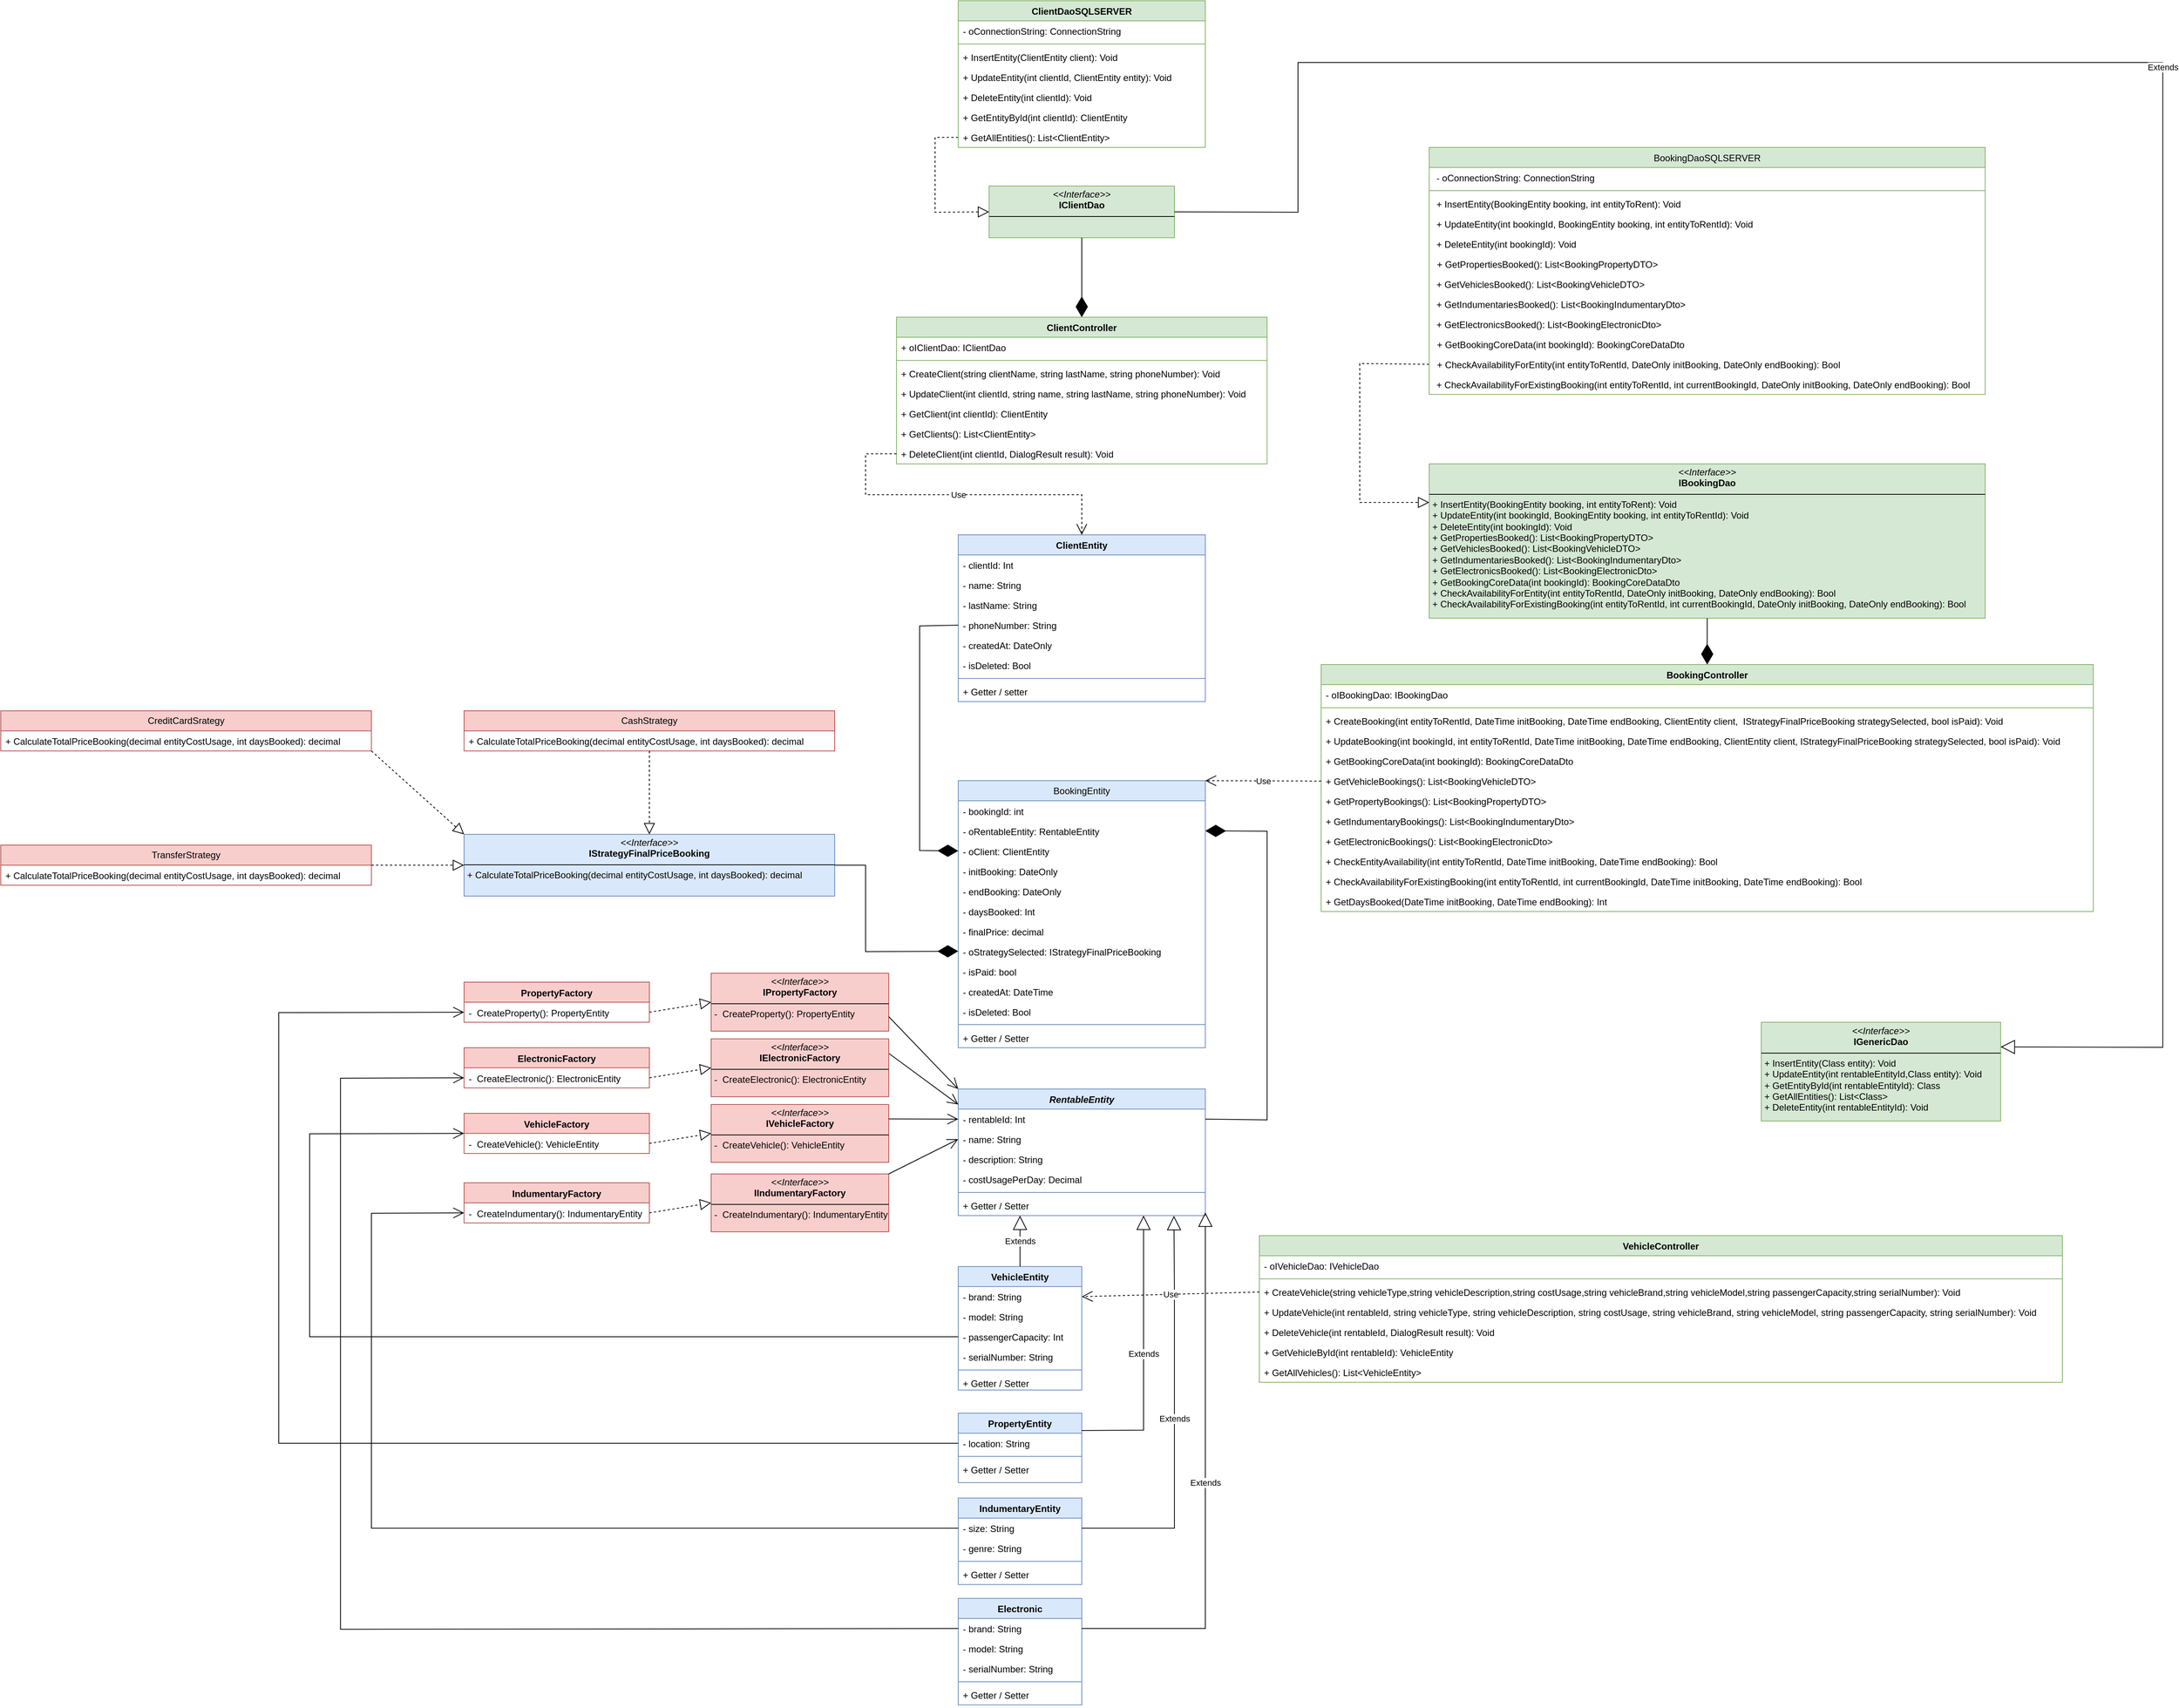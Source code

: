 <mxfile version="26.1.0">
  <diagram id="C5RBs43oDa-KdzZeNtuy" name="Page-1">
    <mxGraphModel dx="2704" dy="1732" grid="1" gridSize="10" guides="1" tooltips="1" connect="1" arrows="1" fold="1" page="1" pageScale="1" pageWidth="827" pageHeight="1169" math="0" shadow="0">
      <root>
        <mxCell id="WIyWlLk6GJQsqaUBKTNV-0" />
        <mxCell id="WIyWlLk6GJQsqaUBKTNV-1" parent="WIyWlLk6GJQsqaUBKTNV-0" />
        <mxCell id="m4PaVz9kTDVC2fhNwPpV-4" value="BookingEntity" style="swimlane;fontStyle=0;childLayout=stackLayout;horizontal=1;startSize=26;fillColor=#dae8fc;horizontalStack=0;resizeParent=1;resizeParentMax=0;resizeLast=0;collapsible=1;marginBottom=0;whiteSpace=wrap;html=1;strokeColor=#6c8ebf;" parent="WIyWlLk6GJQsqaUBKTNV-1" vertex="1">
          <mxGeometry x="320" y="250.5" width="320" height="346" as="geometry" />
        </mxCell>
        <mxCell id="m4PaVz9kTDVC2fhNwPpV-5" value="- bookingId: int" style="text;strokeColor=none;fillColor=none;align=left;verticalAlign=top;spacingLeft=4;spacingRight=4;overflow=hidden;rotatable=0;points=[[0,0.5],[1,0.5]];portConstraint=eastwest;whiteSpace=wrap;html=1;" parent="m4PaVz9kTDVC2fhNwPpV-4" vertex="1">
          <mxGeometry y="26" width="320" height="26" as="geometry" />
        </mxCell>
        <mxCell id="m4PaVz9kTDVC2fhNwPpV-6" value="- oRentableEntity: RentableEntity" style="text;strokeColor=none;fillColor=none;align=left;verticalAlign=top;spacingLeft=4;spacingRight=4;overflow=hidden;rotatable=0;points=[[0,0.5],[1,0.5]];portConstraint=eastwest;whiteSpace=wrap;html=1;" parent="m4PaVz9kTDVC2fhNwPpV-4" vertex="1">
          <mxGeometry y="52" width="320" height="26" as="geometry" />
        </mxCell>
        <mxCell id="-0rxYAURBGDoNV16Kf09-72" value="- oClient: ClientEntity" style="text;strokeColor=none;fillColor=none;align=left;verticalAlign=top;spacingLeft=4;spacingRight=4;overflow=hidden;rotatable=0;points=[[0,0.5],[1,0.5]];portConstraint=eastwest;whiteSpace=wrap;html=1;" parent="m4PaVz9kTDVC2fhNwPpV-4" vertex="1">
          <mxGeometry y="78" width="320" height="26" as="geometry" />
        </mxCell>
        <mxCell id="-0rxYAURBGDoNV16Kf09-1" value="- initBooking: DateOnly" style="text;strokeColor=none;fillColor=none;align=left;verticalAlign=top;spacingLeft=4;spacingRight=4;overflow=hidden;rotatable=0;points=[[0,0.5],[1,0.5]];portConstraint=eastwest;whiteSpace=wrap;html=1;" parent="m4PaVz9kTDVC2fhNwPpV-4" vertex="1">
          <mxGeometry y="104" width="320" height="26" as="geometry" />
        </mxCell>
        <mxCell id="-0rxYAURBGDoNV16Kf09-2" value="- endBooking: DateOnly" style="text;strokeColor=none;fillColor=none;align=left;verticalAlign=top;spacingLeft=4;spacingRight=4;overflow=hidden;rotatable=0;points=[[0,0.5],[1,0.5]];portConstraint=eastwest;whiteSpace=wrap;html=1;" parent="m4PaVz9kTDVC2fhNwPpV-4" vertex="1">
          <mxGeometry y="130" width="320" height="26" as="geometry" />
        </mxCell>
        <mxCell id="m4PaVz9kTDVC2fhNwPpV-25" value="- daysBooked: Int" style="text;strokeColor=none;fillColor=none;align=left;verticalAlign=top;spacingLeft=4;spacingRight=4;overflow=hidden;rotatable=0;points=[[0,0.5],[1,0.5]];portConstraint=eastwest;whiteSpace=wrap;html=1;" parent="m4PaVz9kTDVC2fhNwPpV-4" vertex="1">
          <mxGeometry y="156" width="320" height="26" as="geometry" />
        </mxCell>
        <mxCell id="-0rxYAURBGDoNV16Kf09-3" value="- finalPrice: decimal" style="text;strokeColor=none;fillColor=none;align=left;verticalAlign=top;spacingLeft=4;spacingRight=4;overflow=hidden;rotatable=0;points=[[0,0.5],[1,0.5]];portConstraint=eastwest;whiteSpace=wrap;html=1;" parent="m4PaVz9kTDVC2fhNwPpV-4" vertex="1">
          <mxGeometry y="182" width="320" height="26" as="geometry" />
        </mxCell>
        <mxCell id="m4PaVz9kTDVC2fhNwPpV-8" value="- oStrategySelected: IStrategyFinalPriceBooking" style="text;strokeColor=none;fillColor=none;align=left;verticalAlign=top;spacingLeft=4;spacingRight=4;overflow=hidden;rotatable=0;points=[[0,0.5],[1,0.5]];portConstraint=eastwest;whiteSpace=wrap;html=1;" parent="m4PaVz9kTDVC2fhNwPpV-4" vertex="1">
          <mxGeometry y="208" width="320" height="26" as="geometry" />
        </mxCell>
        <mxCell id="-0rxYAURBGDoNV16Kf09-4" value="- isPaid: bool" style="text;strokeColor=none;fillColor=none;align=left;verticalAlign=top;spacingLeft=4;spacingRight=4;overflow=hidden;rotatable=0;points=[[0,0.5],[1,0.5]];portConstraint=eastwest;whiteSpace=wrap;html=1;" parent="m4PaVz9kTDVC2fhNwPpV-4" vertex="1">
          <mxGeometry y="234" width="320" height="26" as="geometry" />
        </mxCell>
        <mxCell id="PpOj1krbx0FKZyaxwS8G-9" value="- createdAt: DateTime" style="text;strokeColor=none;fillColor=none;align=left;verticalAlign=top;spacingLeft=4;spacingRight=4;overflow=hidden;rotatable=0;points=[[0,0.5],[1,0.5]];portConstraint=eastwest;whiteSpace=wrap;html=1;" vertex="1" parent="m4PaVz9kTDVC2fhNwPpV-4">
          <mxGeometry y="260" width="320" height="26" as="geometry" />
        </mxCell>
        <mxCell id="PpOj1krbx0FKZyaxwS8G-10" value="- isDeleted: Bool" style="text;strokeColor=none;fillColor=none;align=left;verticalAlign=top;spacingLeft=4;spacingRight=4;overflow=hidden;rotatable=0;points=[[0,0.5],[1,0.5]];portConstraint=eastwest;whiteSpace=wrap;html=1;" vertex="1" parent="m4PaVz9kTDVC2fhNwPpV-4">
          <mxGeometry y="286" width="320" height="26" as="geometry" />
        </mxCell>
        <mxCell id="-0rxYAURBGDoNV16Kf09-71" value="" style="line;strokeWidth=1;fillColor=none;align=left;verticalAlign=middle;spacingTop=-1;spacingLeft=3;spacingRight=3;rotatable=0;labelPosition=right;points=[];portConstraint=eastwest;strokeColor=inherit;" parent="m4PaVz9kTDVC2fhNwPpV-4" vertex="1">
          <mxGeometry y="312" width="320" height="8" as="geometry" />
        </mxCell>
        <mxCell id="-0rxYAURBGDoNV16Kf09-70" value="+ Getter / Setter" style="text;strokeColor=none;fillColor=none;align=left;verticalAlign=top;spacingLeft=4;spacingRight=4;overflow=hidden;rotatable=0;points=[[0,0.5],[1,0.5]];portConstraint=eastwest;whiteSpace=wrap;html=1;" parent="m4PaVz9kTDVC2fhNwPpV-4" vertex="1">
          <mxGeometry y="320" width="320" height="26" as="geometry" />
        </mxCell>
        <mxCell id="m4PaVz9kTDVC2fhNwPpV-11" value="&lt;p style=&quot;margin:0px;margin-top:4px;text-align:center;&quot;&gt;&lt;i&gt;&amp;lt;&amp;lt;Interface&amp;gt;&amp;gt;&lt;/i&gt;&lt;br&gt;&lt;b&gt;IStrategyFinalPriceBooking&lt;/b&gt;&lt;/p&gt;&lt;hr size=&quot;1&quot; style=&quot;border-style:solid;&quot;&gt;&lt;p style=&quot;margin:0px;margin-left:4px;&quot;&gt;+ CalculateTotalPriceBooking(decimal entityCostUsage, int daysBooked): decimal&lt;/p&gt;" style="verticalAlign=top;align=left;overflow=fill;html=1;whiteSpace=wrap;fillColor=#dae8fc;strokeColor=#6c8ebf;shadow=0;fillStyle=auto;" parent="WIyWlLk6GJQsqaUBKTNV-1" vertex="1">
          <mxGeometry x="-320" y="320" width="480" height="80" as="geometry" />
        </mxCell>
        <mxCell id="m4PaVz9kTDVC2fhNwPpV-12" value="" style="endArrow=diamondThin;endFill=1;endSize=24;html=1;rounded=0;entryX=0;entryY=0.5;entryDx=0;entryDy=0;exitX=1;exitY=0.5;exitDx=0;exitDy=0;" parent="WIyWlLk6GJQsqaUBKTNV-1" source="m4PaVz9kTDVC2fhNwPpV-11" edge="1" target="m4PaVz9kTDVC2fhNwPpV-8">
          <mxGeometry width="160" relative="1" as="geometry">
            <mxPoint x="170" y="370" as="sourcePoint" />
            <mxPoint x="320" y="359.004" as="targetPoint" />
            <Array as="points">
              <mxPoint x="200" y="360" />
              <mxPoint x="200" y="472" />
            </Array>
          </mxGeometry>
        </mxCell>
        <mxCell id="m4PaVz9kTDVC2fhNwPpV-14" value="CashStrategy" style="swimlane;fontStyle=0;childLayout=stackLayout;horizontal=1;startSize=26;fillColor=#f8cecc;horizontalStack=0;resizeParent=1;resizeParentMax=0;resizeLast=0;collapsible=1;marginBottom=0;whiteSpace=wrap;html=1;strokeColor=#b85450;" parent="WIyWlLk6GJQsqaUBKTNV-1" vertex="1">
          <mxGeometry x="-320" y="160" width="480" height="52" as="geometry" />
        </mxCell>
        <mxCell id="m4PaVz9kTDVC2fhNwPpV-15" value="+ CalculateTotalPriceBooking(decimal entityCostUsage, int daysBooked): decimal" style="text;strokeColor=none;fillColor=none;align=left;verticalAlign=top;spacingLeft=4;spacingRight=4;overflow=hidden;rotatable=0;points=[[0,0.5],[1,0.5]];portConstraint=eastwest;whiteSpace=wrap;html=1;" parent="m4PaVz9kTDVC2fhNwPpV-14" vertex="1">
          <mxGeometry y="26" width="480" height="26" as="geometry" />
        </mxCell>
        <mxCell id="m4PaVz9kTDVC2fhNwPpV-18" value="CreditCardSrategy" style="swimlane;fontStyle=0;childLayout=stackLayout;horizontal=1;startSize=26;fillColor=#f8cecc;horizontalStack=0;resizeParent=1;resizeParentMax=0;resizeLast=0;collapsible=1;marginBottom=0;whiteSpace=wrap;html=1;strokeColor=#b85450;" parent="WIyWlLk6GJQsqaUBKTNV-1" vertex="1">
          <mxGeometry x="-920" y="160" width="480" height="52" as="geometry" />
        </mxCell>
        <mxCell id="m4PaVz9kTDVC2fhNwPpV-19" value="+ CalculateTotalPriceBooking(decimal entityCostUsage, int daysBooked): decimal" style="text;strokeColor=none;fillColor=none;align=left;verticalAlign=top;spacingLeft=4;spacingRight=4;overflow=hidden;rotatable=0;points=[[0,0.5],[1,0.5]];portConstraint=eastwest;whiteSpace=wrap;html=1;" parent="m4PaVz9kTDVC2fhNwPpV-18" vertex="1">
          <mxGeometry y="26" width="480" height="26" as="geometry" />
        </mxCell>
        <mxCell id="m4PaVz9kTDVC2fhNwPpV-20" value="TransferStrategy" style="swimlane;fontStyle=0;childLayout=stackLayout;horizontal=1;startSize=26;fillColor=#f8cecc;horizontalStack=0;resizeParent=1;resizeParentMax=0;resizeLast=0;collapsible=1;marginBottom=0;whiteSpace=wrap;html=1;strokeColor=#b85450;" parent="WIyWlLk6GJQsqaUBKTNV-1" vertex="1">
          <mxGeometry x="-920" y="334" width="480" height="52" as="geometry" />
        </mxCell>
        <mxCell id="m4PaVz9kTDVC2fhNwPpV-21" value="+ CalculateTotalPriceBooking(decimal entityCostUsage, int daysBooked): decimal" style="text;strokeColor=none;fillColor=none;align=left;verticalAlign=top;spacingLeft=4;spacingRight=4;overflow=hidden;rotatable=0;points=[[0,0.5],[1,0.5]];portConstraint=eastwest;whiteSpace=wrap;html=1;" parent="m4PaVz9kTDVC2fhNwPpV-20" vertex="1">
          <mxGeometry y="26" width="480" height="26" as="geometry" />
        </mxCell>
        <mxCell id="m4PaVz9kTDVC2fhNwPpV-22" value="" style="endArrow=block;dashed=1;endFill=0;endSize=12;html=1;rounded=0;exitX=1;exitY=0.5;exitDx=0;exitDy=0;entryX=0;entryY=0.5;entryDx=0;entryDy=0;" parent="WIyWlLk6GJQsqaUBKTNV-1" source="m4PaVz9kTDVC2fhNwPpV-20" target="m4PaVz9kTDVC2fhNwPpV-11" edge="1">
          <mxGeometry width="160" relative="1" as="geometry">
            <mxPoint x="-560" y="470" as="sourcePoint" />
            <mxPoint x="-400" y="470" as="targetPoint" />
          </mxGeometry>
        </mxCell>
        <mxCell id="m4PaVz9kTDVC2fhNwPpV-23" value="" style="endArrow=block;dashed=1;endFill=0;endSize=12;html=1;rounded=0;exitX=1;exitY=1;exitDx=0;exitDy=0;entryX=0;entryY=0;entryDx=0;entryDy=0;" parent="WIyWlLk6GJQsqaUBKTNV-1" source="m4PaVz9kTDVC2fhNwPpV-18" target="m4PaVz9kTDVC2fhNwPpV-11" edge="1">
          <mxGeometry width="160" relative="1" as="geometry">
            <mxPoint x="-473" y="250" as="sourcePoint" />
            <mxPoint x="-353" y="250" as="targetPoint" />
          </mxGeometry>
        </mxCell>
        <mxCell id="m4PaVz9kTDVC2fhNwPpV-24" value="" style="endArrow=block;dashed=1;endFill=0;endSize=12;html=1;rounded=0;exitX=0.5;exitY=1;exitDx=0;exitDy=0;entryX=0.5;entryY=0;entryDx=0;entryDy=0;" parent="WIyWlLk6GJQsqaUBKTNV-1" source="m4PaVz9kTDVC2fhNwPpV-14" target="m4PaVz9kTDVC2fhNwPpV-11" edge="1">
          <mxGeometry width="160" relative="1" as="geometry">
            <mxPoint x="-230" y="270" as="sourcePoint" />
            <mxPoint x="-110" y="270" as="targetPoint" />
          </mxGeometry>
        </mxCell>
        <mxCell id="m4PaVz9kTDVC2fhNwPpV-26" value="&lt;div&gt;&lt;i&gt;RentableEntity&lt;/i&gt;&lt;/div&gt;" style="swimlane;fontStyle=1;align=center;verticalAlign=top;childLayout=stackLayout;horizontal=1;startSize=26;horizontalStack=0;resizeParent=1;resizeParentMax=0;resizeLast=0;collapsible=1;marginBottom=0;whiteSpace=wrap;html=1;fillColor=#dae8fc;strokeColor=#6c8ebf;" parent="WIyWlLk6GJQsqaUBKTNV-1" vertex="1">
          <mxGeometry x="320" y="650" width="320" height="164" as="geometry" />
        </mxCell>
        <mxCell id="m4PaVz9kTDVC2fhNwPpV-27" value="- rentableId: Int" style="text;strokeColor=none;fillColor=none;align=left;verticalAlign=top;spacingLeft=4;spacingRight=4;overflow=hidden;rotatable=0;points=[[0,0.5],[1,0.5]];portConstraint=eastwest;whiteSpace=wrap;html=1;" parent="m4PaVz9kTDVC2fhNwPpV-26" vertex="1">
          <mxGeometry y="26" width="320" height="26" as="geometry" />
        </mxCell>
        <mxCell id="m4PaVz9kTDVC2fhNwPpV-30" value="- name: String" style="text;strokeColor=none;fillColor=none;align=left;verticalAlign=top;spacingLeft=4;spacingRight=4;overflow=hidden;rotatable=0;points=[[0,0.5],[1,0.5]];portConstraint=eastwest;whiteSpace=wrap;html=1;" parent="m4PaVz9kTDVC2fhNwPpV-26" vertex="1">
          <mxGeometry y="52" width="320" height="26" as="geometry" />
        </mxCell>
        <mxCell id="m4PaVz9kTDVC2fhNwPpV-31" value="- description: String" style="text;strokeColor=none;fillColor=none;align=left;verticalAlign=top;spacingLeft=4;spacingRight=4;overflow=hidden;rotatable=0;points=[[0,0.5],[1,0.5]];portConstraint=eastwest;whiteSpace=wrap;html=1;" parent="m4PaVz9kTDVC2fhNwPpV-26" vertex="1">
          <mxGeometry y="78" width="320" height="26" as="geometry" />
        </mxCell>
        <mxCell id="m4PaVz9kTDVC2fhNwPpV-32" value="- costUsagePerDay: Decimal" style="text;strokeColor=none;fillColor=none;align=left;verticalAlign=top;spacingLeft=4;spacingRight=4;overflow=hidden;rotatable=0;points=[[0,0.5],[1,0.5]];portConstraint=eastwest;whiteSpace=wrap;html=1;" parent="m4PaVz9kTDVC2fhNwPpV-26" vertex="1">
          <mxGeometry y="104" width="320" height="26" as="geometry" />
        </mxCell>
        <mxCell id="-0rxYAURBGDoNV16Kf09-69" value="" style="line;strokeWidth=1;fillColor=none;align=left;verticalAlign=middle;spacingTop=-1;spacingLeft=3;spacingRight=3;rotatable=0;labelPosition=right;points=[];portConstraint=eastwest;strokeColor=inherit;" parent="m4PaVz9kTDVC2fhNwPpV-26" vertex="1">
          <mxGeometry y="130" width="320" height="8" as="geometry" />
        </mxCell>
        <mxCell id="-0rxYAURBGDoNV16Kf09-68" value="+ Getter / Setter" style="text;strokeColor=none;fillColor=none;align=left;verticalAlign=top;spacingLeft=4;spacingRight=4;overflow=hidden;rotatable=0;points=[[0,0.5],[1,0.5]];portConstraint=eastwest;whiteSpace=wrap;html=1;" parent="m4PaVz9kTDVC2fhNwPpV-26" vertex="1">
          <mxGeometry y="138" width="320" height="26" as="geometry" />
        </mxCell>
        <mxCell id="qjLI-L57XUs-h8wpZ4Zj-0" value="" style="endArrow=diamondThin;endFill=1;endSize=24;html=1;rounded=0;exitX=1;exitY=0.5;exitDx=0;exitDy=0;entryX=1;entryY=0.5;entryDx=0;entryDy=0;" parent="WIyWlLk6GJQsqaUBKTNV-1" source="m4PaVz9kTDVC2fhNwPpV-27" target="m4PaVz9kTDVC2fhNwPpV-6" edge="1">
          <mxGeometry width="160" relative="1" as="geometry">
            <mxPoint x="350" y="540" as="sourcePoint" />
            <mxPoint x="587" y="590" as="targetPoint" />
            <Array as="points">
              <mxPoint x="720" y="690" />
              <mxPoint x="720" y="316" />
            </Array>
          </mxGeometry>
        </mxCell>
        <mxCell id="gw679d61oDOW8X4mK3xs-9" value="BookingController" style="swimlane;fontStyle=1;align=center;verticalAlign=top;childLayout=stackLayout;horizontal=1;startSize=26;horizontalStack=0;resizeParent=1;resizeParentMax=0;resizeLast=0;collapsible=1;marginBottom=0;whiteSpace=wrap;html=1;fillColor=#d5e8d4;strokeColor=#82b366;" parent="WIyWlLk6GJQsqaUBKTNV-1" vertex="1">
          <mxGeometry x="790" y="100" width="1000" height="320" as="geometry" />
        </mxCell>
        <mxCell id="gw679d61oDOW8X4mK3xs-13" value="- oIBookingDao: IBookingDao" style="text;strokeColor=none;fillColor=none;align=left;verticalAlign=top;spacingLeft=4;spacingRight=4;overflow=hidden;rotatable=0;points=[[0,0.5],[1,0.5]];portConstraint=eastwest;whiteSpace=wrap;html=1;" parent="gw679d61oDOW8X4mK3xs-9" vertex="1">
          <mxGeometry y="26" width="1000" height="26" as="geometry" />
        </mxCell>
        <mxCell id="gw679d61oDOW8X4mK3xs-11" value="" style="line;strokeWidth=1;fillColor=none;align=left;verticalAlign=middle;spacingTop=-1;spacingLeft=3;spacingRight=3;rotatable=0;labelPosition=right;points=[];portConstraint=eastwest;strokeColor=inherit;" parent="gw679d61oDOW8X4mK3xs-9" vertex="1">
          <mxGeometry y="52" width="1000" height="8" as="geometry" />
        </mxCell>
        <mxCell id="gw679d61oDOW8X4mK3xs-12" value="+ CreateBooking(int entityToRentId, DateTime initBooking, DateTime endBooking, ClientEntity client,&amp;nbsp; IStrategyFinalPriceBooking strategySelected, bool isPaid): Void" style="text;strokeColor=none;fillColor=none;align=left;verticalAlign=top;spacingLeft=4;spacingRight=4;overflow=hidden;rotatable=0;points=[[0,0.5],[1,0.5]];portConstraint=eastwest;whiteSpace=wrap;html=1;" parent="gw679d61oDOW8X4mK3xs-9" vertex="1">
          <mxGeometry y="60" width="1000" height="26" as="geometry" />
        </mxCell>
        <mxCell id="gw679d61oDOW8X4mK3xs-14" value="+&amp;nbsp;UpdateBooking(int bookingId, int entityToRentId, DateTime initBooking, DateTime endBooking, ClientEntity client, IStrategyFinalPriceBooking strategySelected, bool isPaid): Void" style="text;strokeColor=none;fillColor=none;align=left;verticalAlign=top;spacingLeft=4;spacingRight=4;overflow=hidden;rotatable=0;points=[[0,0.5],[1,0.5]];portConstraint=eastwest;whiteSpace=wrap;html=1;" parent="gw679d61oDOW8X4mK3xs-9" vertex="1">
          <mxGeometry y="86" width="1000" height="26" as="geometry" />
        </mxCell>
        <mxCell id="gw679d61oDOW8X4mK3xs-15" value="+ GetBookingCoreData(int bookingId): BookingCoreDataDto&amp;nbsp;" style="text;strokeColor=none;fillColor=none;align=left;verticalAlign=top;spacingLeft=4;spacingRight=4;overflow=hidden;rotatable=0;points=[[0,0.5],[1,0.5]];portConstraint=eastwest;whiteSpace=wrap;html=1;" parent="gw679d61oDOW8X4mK3xs-9" vertex="1">
          <mxGeometry y="112" width="1000" height="26" as="geometry" />
        </mxCell>
        <mxCell id="gw679d61oDOW8X4mK3xs-16" value="+&amp;nbsp;GetVehicleBookings():&amp;nbsp;List&amp;lt;BookingVehicleDTO&amp;gt;&amp;nbsp;" style="text;strokeColor=none;fillColor=none;align=left;verticalAlign=top;spacingLeft=4;spacingRight=4;overflow=hidden;rotatable=0;points=[[0,0.5],[1,0.5]];portConstraint=eastwest;whiteSpace=wrap;html=1;" parent="gw679d61oDOW8X4mK3xs-9" vertex="1">
          <mxGeometry y="138" width="1000" height="26" as="geometry" />
        </mxCell>
        <mxCell id="gw679d61oDOW8X4mK3xs-17" value="+&amp;nbsp;GetPropertyBookings():&amp;nbsp;List&amp;lt;BookingPropertyDTO&amp;gt;&amp;nbsp;" style="text;strokeColor=none;fillColor=none;align=left;verticalAlign=top;spacingLeft=4;spacingRight=4;overflow=hidden;rotatable=0;points=[[0,0.5],[1,0.5]];portConstraint=eastwest;whiteSpace=wrap;html=1;" parent="gw679d61oDOW8X4mK3xs-9" vertex="1">
          <mxGeometry y="164" width="1000" height="26" as="geometry" />
        </mxCell>
        <mxCell id="PpOj1krbx0FKZyaxwS8G-13" value="+&amp;nbsp;GetIndumentaryBookings():&amp;nbsp;List&amp;lt;BookingIndumentaryDto&amp;gt;&amp;nbsp;" style="text;strokeColor=none;fillColor=none;align=left;verticalAlign=top;spacingLeft=4;spacingRight=4;overflow=hidden;rotatable=0;points=[[0,0.5],[1,0.5]];portConstraint=eastwest;whiteSpace=wrap;html=1;" vertex="1" parent="gw679d61oDOW8X4mK3xs-9">
          <mxGeometry y="190" width="1000" height="26" as="geometry" />
        </mxCell>
        <mxCell id="PpOj1krbx0FKZyaxwS8G-14" value="+&amp;nbsp;GetElectronicBookings():&amp;nbsp;List&amp;lt;BookingElectronicDto&amp;gt;&amp;nbsp;" style="text;strokeColor=none;fillColor=none;align=left;verticalAlign=top;spacingLeft=4;spacingRight=4;overflow=hidden;rotatable=0;points=[[0,0.5],[1,0.5]];portConstraint=eastwest;whiteSpace=wrap;html=1;" vertex="1" parent="gw679d61oDOW8X4mK3xs-9">
          <mxGeometry y="216" width="1000" height="26" as="geometry" />
        </mxCell>
        <mxCell id="PpOj1krbx0FKZyaxwS8G-15" value="+&amp;nbsp;CheckEntityAvailability(int entityToRentId, DateTime initBooking, DateTime endBooking): Bool" style="text;strokeColor=none;fillColor=none;align=left;verticalAlign=top;spacingLeft=4;spacingRight=4;overflow=hidden;rotatable=0;points=[[0,0.5],[1,0.5]];portConstraint=eastwest;whiteSpace=wrap;html=1;" vertex="1" parent="gw679d61oDOW8X4mK3xs-9">
          <mxGeometry y="242" width="1000" height="26" as="geometry" />
        </mxCell>
        <mxCell id="PpOj1krbx0FKZyaxwS8G-16" value="+&amp;nbsp;CheckAvailabilityForExistingBooking(int entityToRentId, int currentBookingId, DateTime initBooking, DateTime endBooking): Bool" style="text;strokeColor=none;fillColor=none;align=left;verticalAlign=top;spacingLeft=4;spacingRight=4;overflow=hidden;rotatable=0;points=[[0,0.5],[1,0.5]];portConstraint=eastwest;whiteSpace=wrap;html=1;" vertex="1" parent="gw679d61oDOW8X4mK3xs-9">
          <mxGeometry y="268" width="1000" height="26" as="geometry" />
        </mxCell>
        <mxCell id="PpOj1krbx0FKZyaxwS8G-17" value="+&amp;nbsp;GetDaysBooked(DateTime initBooking, DateTime endBooking): Int" style="text;strokeColor=none;fillColor=none;align=left;verticalAlign=top;spacingLeft=4;spacingRight=4;overflow=hidden;rotatable=0;points=[[0,0.5],[1,0.5]];portConstraint=eastwest;whiteSpace=wrap;html=1;" vertex="1" parent="gw679d61oDOW8X4mK3xs-9">
          <mxGeometry y="294" width="1000" height="26" as="geometry" />
        </mxCell>
        <mxCell id="gw679d61oDOW8X4mK3xs-18" value="Use" style="endArrow=open;endSize=12;dashed=1;html=1;rounded=0;entryX=1;entryY=0;entryDx=0;entryDy=0;exitX=0;exitY=0.5;exitDx=0;exitDy=0;" parent="WIyWlLk6GJQsqaUBKTNV-1" source="gw679d61oDOW8X4mK3xs-16" target="m4PaVz9kTDVC2fhNwPpV-4" edge="1">
          <mxGeometry width="160" relative="1" as="geometry">
            <mxPoint x="645" y="170" as="sourcePoint" />
            <mxPoint x="646" y="240" as="targetPoint" />
          </mxGeometry>
        </mxCell>
        <mxCell id="gw679d61oDOW8X4mK3xs-19" value="&lt;p style=&quot;margin:0px;margin-top:4px;text-align:center;&quot;&gt;&lt;i&gt;&amp;lt;&amp;lt;Interface&amp;gt;&amp;gt;&lt;/i&gt;&lt;br&gt;&lt;b&gt;IBookingDao&lt;/b&gt;&lt;/p&gt;&lt;hr size=&quot;1&quot; style=&quot;border-style:solid;&quot;&gt;&lt;p style=&quot;margin: 0px 0px 0px 4px;&quot;&gt;&lt;span style=&quot;background-color: transparent; color: light-dark(rgb(0, 0, 0), rgb(255, 255, 255));&quot;&gt;+&amp;nbsp;&lt;/span&gt;&lt;span style=&quot;background-color: transparent; color: light-dark(rgb(0, 0, 0), rgb(255, 255, 255));&quot;&gt;InsertEntity(BookingEntity booking, int entityToRent): Void&lt;/span&gt;&lt;/p&gt;&lt;p style=&quot;margin: 0px 0px 0px 4px;&quot;&gt;&lt;span style=&quot;background-color: transparent; color: light-dark(rgb(0, 0, 0), rgb(255, 255, 255));&quot;&gt;+&amp;nbsp;&lt;/span&gt;&lt;span style=&quot;background-color: transparent;&quot;&gt;UpdateEntity(int bookingId, BookingEntity booking, int entityToRentId): Void&lt;/span&gt;&lt;/p&gt;&lt;p style=&quot;margin: 0px 0px 0px 4px;&quot;&gt;&lt;span style=&quot;background-color: transparent; color: light-dark(rgb(0, 0, 0), rgb(255, 255, 255));&quot;&gt;+&amp;nbsp;&lt;/span&gt;&lt;span style=&quot;background-color: transparent;&quot;&gt;DeleteEntity(int bookingId): Void&lt;/span&gt;&lt;span style=&quot;background-color: transparent; color: light-dark(rgb(0, 0, 0), rgb(255, 255, 255));&quot;&gt;&amp;nbsp;&lt;/span&gt;&lt;/p&gt;&lt;p style=&quot;margin: 0px 0px 0px 4px;&quot;&gt;&lt;span style=&quot;background-color: transparent; color: light-dark(rgb(0, 0, 0), rgb(255, 255, 255));&quot;&gt;+&amp;nbsp;&lt;/span&gt;&lt;span style=&quot;background-color: transparent;&quot;&gt;GetPropertiesBooked():&amp;nbsp;&lt;/span&gt;&lt;span style=&quot;background-color: transparent;&quot;&gt;List&amp;lt;BookingPropertyDTO&amp;gt;&lt;/span&gt;&lt;/p&gt;&lt;p style=&quot;margin: 0px 0px 0px 4px;&quot;&gt;&lt;span style=&quot;background-color: transparent; color: light-dark(rgb(0, 0, 0), rgb(255, 255, 255));&quot;&gt;+&amp;nbsp;&lt;/span&gt;&lt;span style=&quot;background-color: transparent;&quot;&gt;GetVehiclesBooked():&amp;nbsp;&lt;/span&gt;&lt;span style=&quot;background-color: transparent;&quot;&gt;List&amp;lt;BookingVehicleDTO&amp;gt;&lt;/span&gt;&lt;/p&gt;&lt;p style=&quot;margin: 0px 0px 0px 4px;&quot;&gt;&lt;span style=&quot;background-color: transparent;&quot;&gt;+&amp;nbsp;&lt;/span&gt;&lt;span style=&quot;background-color: transparent;&quot;&gt;GetIndumentariesBooked():&amp;nbsp;&lt;/span&gt;&lt;span style=&quot;background-color: transparent;&quot;&gt;List&amp;lt;BookingIndumentaryDto&amp;gt;&lt;/span&gt;&lt;/p&gt;&lt;p style=&quot;margin: 0px 0px 0px 4px;&quot;&gt;&lt;span style=&quot;background-color: transparent;&quot;&gt;+&amp;nbsp;&lt;/span&gt;&lt;span style=&quot;background-color: transparent;&quot;&gt;GetElectronicsBooked():&amp;nbsp;&lt;/span&gt;&lt;span style=&quot;background-color: transparent;&quot;&gt;List&amp;lt;BookingElectronicDto&amp;gt;&lt;/span&gt;&lt;/p&gt;&lt;p style=&quot;margin: 0px 0px 0px 4px;&quot;&gt;&lt;span style=&quot;background-color: transparent;&quot;&gt;+&amp;nbsp;&lt;/span&gt;&lt;span style=&quot;background-color: transparent;&quot;&gt;GetBookingCoreData(int bookingId):&amp;nbsp;&lt;/span&gt;&lt;span style=&quot;background-color: transparent;&quot;&gt;BookingCoreDataDto&lt;/span&gt;&lt;span style=&quot;background-color: transparent; color: light-dark(rgb(0, 0, 0), rgb(255, 255, 255));&quot;&gt;&amp;nbsp;&lt;/span&gt;&lt;/p&gt;&lt;p style=&quot;margin: 0px 0px 0px 4px;&quot;&gt;+&amp;nbsp;CheckAvailabilityForEntity(int entityToRentId, DateOnly initBooking, DateOnly endBooking): Bool&lt;/p&gt;&lt;p style=&quot;margin: 0px 0px 0px 4px;&quot;&gt;+&amp;nbsp;CheckAvailabilityForExistingBooking(int entityToRentId, int currentBookingId, DateOnly initBooking, DateOnly endBooking): Bool&lt;/p&gt;" style="verticalAlign=top;align=left;overflow=fill;html=1;whiteSpace=wrap;fillColor=#d5e8d4;strokeColor=#82b366;" parent="WIyWlLk6GJQsqaUBKTNV-1" vertex="1">
          <mxGeometry x="930" y="-160" width="720" height="200" as="geometry" />
        </mxCell>
        <mxCell id="gw679d61oDOW8X4mK3xs-20" value="" style="endArrow=diamondThin;endFill=1;endSize=24;html=1;rounded=0;entryX=0.5;entryY=0;entryDx=0;entryDy=0;exitX=0.5;exitY=1;exitDx=0;exitDy=0;" parent="WIyWlLk6GJQsqaUBKTNV-1" source="gw679d61oDOW8X4mK3xs-19" edge="1" target="gw679d61oDOW8X4mK3xs-9">
          <mxGeometry width="160" relative="1" as="geometry">
            <mxPoint x="1050" y="-110" as="sourcePoint" />
            <mxPoint x="1080" y="39" as="targetPoint" />
            <Array as="points">
              <mxPoint x="1290" y="60" />
            </Array>
          </mxGeometry>
        </mxCell>
        <mxCell id="gw679d61oDOW8X4mK3xs-44" value="" style="endArrow=block;dashed=1;endFill=0;endSize=12;html=1;rounded=0;entryX=0;entryY=0.25;entryDx=0;entryDy=0;exitX=0;exitY=0.5;exitDx=0;exitDy=0;" parent="WIyWlLk6GJQsqaUBKTNV-1" source="PpOj1krbx0FKZyaxwS8G-30" target="gw679d61oDOW8X4mK3xs-19" edge="1">
          <mxGeometry width="160" relative="1" as="geometry">
            <mxPoint x="1290" y="-420" as="sourcePoint" />
            <mxPoint x="1384" y="-81" as="targetPoint" />
            <Array as="points">
              <mxPoint x="840" y="-290" />
              <mxPoint x="840" y="-110" />
            </Array>
          </mxGeometry>
        </mxCell>
        <mxCell id="-0rxYAURBGDoNV16Kf09-5" value="" style="endArrow=open;endFill=1;endSize=12;html=1;rounded=0;exitX=1;exitY=0.25;exitDx=0;exitDy=0;" parent="WIyWlLk6GJQsqaUBKTNV-1" source="-0rxYAURBGDoNV16Kf09-6" edge="1">
          <mxGeometry width="160" relative="1" as="geometry">
            <mxPoint x="160" y="670" as="sourcePoint" />
            <mxPoint x="320" y="670" as="targetPoint" />
          </mxGeometry>
        </mxCell>
        <mxCell id="-0rxYAURBGDoNV16Kf09-6" value="&lt;p style=&quot;margin:0px;margin-top:4px;text-align:center;&quot;&gt;&lt;i&gt;&amp;lt;&amp;lt;Interface&amp;gt;&amp;gt;&lt;/i&gt;&lt;br&gt;&lt;b&gt;IElectronicFactory&lt;/b&gt;&lt;/p&gt;&lt;hr size=&quot;1&quot; style=&quot;border-style:solid;&quot;&gt;&lt;p style=&quot;margin:0px;margin-left:4px;&quot;&gt;-&amp;nbsp; CreateElectronic():&amp;nbsp;&lt;span style=&quot;background-color: initial;&quot;&gt;ElectronicEntity&lt;/span&gt;&lt;/p&gt;&lt;p style=&quot;margin:0px;margin-left:4px;&quot;&gt;&lt;br&gt;&lt;/p&gt;" style="verticalAlign=top;align=left;overflow=fill;html=1;whiteSpace=wrap;fillColor=#f8cecc;strokeColor=#b85450;" parent="WIyWlLk6GJQsqaUBKTNV-1" vertex="1">
          <mxGeometry y="585" width="230" height="75" as="geometry" />
        </mxCell>
        <mxCell id="-0rxYAURBGDoNV16Kf09-7" value="&lt;p style=&quot;margin:0px;margin-top:4px;text-align:center;&quot;&gt;&lt;i&gt;&amp;lt;&amp;lt;Interface&amp;gt;&amp;gt;&lt;/i&gt;&lt;br&gt;&lt;b&gt;IVehicleFactory&lt;/b&gt;&lt;/p&gt;&lt;hr size=&quot;1&quot; style=&quot;border-style:solid;&quot;&gt;&lt;p style=&quot;margin:0px;margin-left:4px;&quot;&gt;-&amp;nbsp; CreateVehicle(): Vehicle&lt;span style=&quot;background-color: initial;&quot;&gt;Entity&lt;/span&gt;&lt;/p&gt;&lt;p style=&quot;margin:0px;margin-left:4px;&quot;&gt;&lt;br&gt;&lt;/p&gt;" style="verticalAlign=top;align=left;overflow=fill;html=1;whiteSpace=wrap;fillColor=#f8cecc;strokeColor=#b85450;" parent="WIyWlLk6GJQsqaUBKTNV-1" vertex="1">
          <mxGeometry y="670" width="230" height="75" as="geometry" />
        </mxCell>
        <mxCell id="-0rxYAURBGDoNV16Kf09-8" value="" style="endArrow=open;endFill=1;endSize=12;html=1;rounded=0;exitX=1;exitY=0.25;exitDx=0;exitDy=0;entryX=0;entryY=0.5;entryDx=0;entryDy=0;" parent="WIyWlLk6GJQsqaUBKTNV-1" source="-0rxYAURBGDoNV16Kf09-7" target="m4PaVz9kTDVC2fhNwPpV-27" edge="1">
          <mxGeometry width="160" relative="1" as="geometry">
            <mxPoint x="155" y="828" as="sourcePoint" />
            <mxPoint x="195" y="904" as="targetPoint" />
          </mxGeometry>
        </mxCell>
        <mxCell id="-0rxYAURBGDoNV16Kf09-9" value="&lt;p style=&quot;margin:0px;margin-top:4px;text-align:center;&quot;&gt;&lt;i&gt;&amp;lt;&amp;lt;Interface&amp;gt;&amp;gt;&lt;/i&gt;&lt;br&gt;&lt;b&gt;IIndumentaryFactory&lt;/b&gt;&lt;/p&gt;&lt;hr size=&quot;1&quot; style=&quot;border-style:solid;&quot;&gt;&lt;p style=&quot;margin:0px;margin-left:4px;&quot;&gt;-&amp;nbsp; CreateIndumentary(): Indumentary&lt;span style=&quot;background-color: initial;&quot;&gt;Entity&lt;/span&gt;&lt;/p&gt;&lt;p style=&quot;margin:0px;margin-left:4px;&quot;&gt;&lt;br&gt;&lt;/p&gt;" style="verticalAlign=top;align=left;overflow=fill;html=1;whiteSpace=wrap;fillColor=#f8cecc;strokeColor=#b85450;" parent="WIyWlLk6GJQsqaUBKTNV-1" vertex="1">
          <mxGeometry y="760" width="230" height="75" as="geometry" />
        </mxCell>
        <mxCell id="-0rxYAURBGDoNV16Kf09-10" value="" style="endArrow=open;endFill=1;endSize=12;html=1;rounded=0;exitX=1;exitY=0;exitDx=0;exitDy=0;entryX=0;entryY=0.5;entryDx=0;entryDy=0;" parent="WIyWlLk6GJQsqaUBKTNV-1" source="-0rxYAURBGDoNV16Kf09-9" target="m4PaVz9kTDVC2fhNwPpV-30" edge="1">
          <mxGeometry width="160" relative="1" as="geometry">
            <mxPoint x="240" y="828" as="sourcePoint" />
            <mxPoint x="330" y="827" as="targetPoint" />
          </mxGeometry>
        </mxCell>
        <mxCell id="-0rxYAURBGDoNV16Kf09-11" value="&lt;p style=&quot;margin:0px;margin-top:4px;text-align:center;&quot;&gt;&lt;i&gt;&amp;lt;&amp;lt;Interface&amp;gt;&amp;gt;&lt;/i&gt;&lt;br&gt;&lt;b&gt;IPropertyFactory&lt;/b&gt;&lt;/p&gt;&lt;hr size=&quot;1&quot; style=&quot;border-style:solid;&quot;&gt;&lt;p style=&quot;margin:0px;margin-left:4px;&quot;&gt;-&amp;nbsp; CreateProperty(): Property&lt;span style=&quot;background-color: initial;&quot;&gt;Entity&lt;/span&gt;&lt;/p&gt;&lt;p style=&quot;margin:0px;margin-left:4px;&quot;&gt;&lt;br&gt;&lt;/p&gt;" style="verticalAlign=top;align=left;overflow=fill;html=1;whiteSpace=wrap;fillColor=#f8cecc;strokeColor=#b85450;" parent="WIyWlLk6GJQsqaUBKTNV-1" vertex="1">
          <mxGeometry y="500" width="230" height="75" as="geometry" />
        </mxCell>
        <mxCell id="-0rxYAURBGDoNV16Kf09-12" value="" style="endArrow=open;endFill=1;endSize=12;html=1;rounded=0;exitX=1;exitY=0.75;exitDx=0;exitDy=0;entryX=0;entryY=0;entryDx=0;entryDy=0;" parent="WIyWlLk6GJQsqaUBKTNV-1" source="-0rxYAURBGDoNV16Kf09-11" target="m4PaVz9kTDVC2fhNwPpV-26" edge="1">
          <mxGeometry width="160" relative="1" as="geometry">
            <mxPoint x="270" y="560" as="sourcePoint" />
            <mxPoint x="360" y="626" as="targetPoint" />
          </mxGeometry>
        </mxCell>
        <mxCell id="-0rxYAURBGDoNV16Kf09-13" value="PropertyFactory&lt;div&gt;&lt;br&gt;&lt;/div&gt;" style="swimlane;fontStyle=1;align=center;verticalAlign=top;childLayout=stackLayout;horizontal=1;startSize=26;horizontalStack=0;resizeParent=1;resizeParentMax=0;resizeLast=0;collapsible=1;marginBottom=0;whiteSpace=wrap;html=1;fillColor=#f8cecc;strokeColor=#b85450;" parent="WIyWlLk6GJQsqaUBKTNV-1" vertex="1">
          <mxGeometry x="-320" y="511.5" width="240" height="52" as="geometry" />
        </mxCell>
        <mxCell id="-0rxYAURBGDoNV16Kf09-14" value="-&amp;nbsp; CreateProperty(): Property&lt;span style=&quot;background-color: initial;&quot;&gt;Entity&lt;/span&gt;" style="text;strokeColor=none;fillColor=none;align=left;verticalAlign=top;spacingLeft=4;spacingRight=4;overflow=hidden;rotatable=0;points=[[0,0.5],[1,0.5]];portConstraint=eastwest;whiteSpace=wrap;html=1;" parent="-0rxYAURBGDoNV16Kf09-13" vertex="1">
          <mxGeometry y="26" width="240" height="26" as="geometry" />
        </mxCell>
        <mxCell id="-0rxYAURBGDoNV16Kf09-17" value="ElectronicFactory&lt;div&gt;&lt;br&gt;&lt;/div&gt;" style="swimlane;fontStyle=1;align=center;verticalAlign=top;childLayout=stackLayout;horizontal=1;startSize=26;horizontalStack=0;resizeParent=1;resizeParentMax=0;resizeLast=0;collapsible=1;marginBottom=0;whiteSpace=wrap;html=1;fillColor=#f8cecc;strokeColor=#b85450;" parent="WIyWlLk6GJQsqaUBKTNV-1" vertex="1">
          <mxGeometry x="-320" y="596.5" width="240" height="52" as="geometry" />
        </mxCell>
        <mxCell id="-0rxYAURBGDoNV16Kf09-18" value="-&amp;nbsp; CreateElectronic(): Electronic&lt;span style=&quot;background-color: initial;&quot;&gt;Entity&lt;/span&gt;" style="text;strokeColor=none;fillColor=none;align=left;verticalAlign=top;spacingLeft=4;spacingRight=4;overflow=hidden;rotatable=0;points=[[0,0.5],[1,0.5]];portConstraint=eastwest;whiteSpace=wrap;html=1;" parent="-0rxYAURBGDoNV16Kf09-17" vertex="1">
          <mxGeometry y="26" width="240" height="26" as="geometry" />
        </mxCell>
        <mxCell id="-0rxYAURBGDoNV16Kf09-19" value="VehicleFactory&lt;div&gt;&lt;br&gt;&lt;/div&gt;" style="swimlane;fontStyle=1;align=center;verticalAlign=top;childLayout=stackLayout;horizontal=1;startSize=26;horizontalStack=0;resizeParent=1;resizeParentMax=0;resizeLast=0;collapsible=1;marginBottom=0;whiteSpace=wrap;html=1;fillColor=#f8cecc;strokeColor=#b85450;" parent="WIyWlLk6GJQsqaUBKTNV-1" vertex="1">
          <mxGeometry x="-320" y="681.5" width="240" height="52" as="geometry" />
        </mxCell>
        <mxCell id="-0rxYAURBGDoNV16Kf09-20" value="-&amp;nbsp; CreateVehicle(): Vehicle&lt;span style=&quot;background-color: initial;&quot;&gt;Entity&lt;/span&gt;" style="text;strokeColor=none;fillColor=none;align=left;verticalAlign=top;spacingLeft=4;spacingRight=4;overflow=hidden;rotatable=0;points=[[0,0.5],[1,0.5]];portConstraint=eastwest;whiteSpace=wrap;html=1;" parent="-0rxYAURBGDoNV16Kf09-19" vertex="1">
          <mxGeometry y="26" width="240" height="26" as="geometry" />
        </mxCell>
        <mxCell id="-0rxYAURBGDoNV16Kf09-21" value="IndumentaryFactory&lt;div&gt;&lt;br&gt;&lt;/div&gt;" style="swimlane;fontStyle=1;align=center;verticalAlign=top;childLayout=stackLayout;horizontal=1;startSize=26;horizontalStack=0;resizeParent=1;resizeParentMax=0;resizeLast=0;collapsible=1;marginBottom=0;whiteSpace=wrap;html=1;fillColor=#f8cecc;strokeColor=#b85450;" parent="WIyWlLk6GJQsqaUBKTNV-1" vertex="1">
          <mxGeometry x="-320" y="771.5" width="240" height="52" as="geometry" />
        </mxCell>
        <mxCell id="-0rxYAURBGDoNV16Kf09-22" value="-&amp;nbsp; CreateIndumentary(): Indumentary&lt;span style=&quot;background-color: initial;&quot;&gt;Entity&lt;/span&gt;" style="text;strokeColor=none;fillColor=none;align=left;verticalAlign=top;spacingLeft=4;spacingRight=4;overflow=hidden;rotatable=0;points=[[0,0.5],[1,0.5]];portConstraint=eastwest;whiteSpace=wrap;html=1;" parent="-0rxYAURBGDoNV16Kf09-21" vertex="1">
          <mxGeometry y="26" width="240" height="26" as="geometry" />
        </mxCell>
        <mxCell id="-0rxYAURBGDoNV16Kf09-23" value="" style="endArrow=block;dashed=1;endFill=0;endSize=12;html=1;rounded=0;exitX=1;exitY=0.5;exitDx=0;exitDy=0;entryX=0;entryY=0.5;entryDx=0;entryDy=0;" parent="WIyWlLk6GJQsqaUBKTNV-1" source="-0rxYAURBGDoNV16Kf09-14" target="-0rxYAURBGDoNV16Kf09-11" edge="1">
          <mxGeometry width="160" relative="1" as="geometry">
            <mxPoint x="-90" y="450" as="sourcePoint" />
            <mxPoint x="70" y="450" as="targetPoint" />
          </mxGeometry>
        </mxCell>
        <mxCell id="-0rxYAURBGDoNV16Kf09-24" value="" style="endArrow=block;dashed=1;endFill=0;endSize=12;html=1;rounded=0;exitX=1;exitY=0.5;exitDx=0;exitDy=0;entryX=0;entryY=0.5;entryDx=0;entryDy=0;" parent="WIyWlLk6GJQsqaUBKTNV-1" source="-0rxYAURBGDoNV16Kf09-18" target="-0rxYAURBGDoNV16Kf09-6" edge="1">
          <mxGeometry width="160" relative="1" as="geometry">
            <mxPoint x="-80" y="900" as="sourcePoint" />
            <mxPoint x="80" y="900" as="targetPoint" />
          </mxGeometry>
        </mxCell>
        <mxCell id="-0rxYAURBGDoNV16Kf09-25" value="" style="endArrow=block;dashed=1;endFill=0;endSize=12;html=1;rounded=0;exitX=1;exitY=0.5;exitDx=0;exitDy=0;entryX=0;entryY=0.5;entryDx=0;entryDy=0;" parent="WIyWlLk6GJQsqaUBKTNV-1" source="-0rxYAURBGDoNV16Kf09-20" target="-0rxYAURBGDoNV16Kf09-7" edge="1">
          <mxGeometry width="160" relative="1" as="geometry">
            <mxPoint x="-100" y="900" as="sourcePoint" />
            <mxPoint x="60" y="900" as="targetPoint" />
          </mxGeometry>
        </mxCell>
        <mxCell id="-0rxYAURBGDoNV16Kf09-26" value="" style="endArrow=block;dashed=1;endFill=0;endSize=12;html=1;rounded=0;exitX=1;exitY=0.5;exitDx=0;exitDy=0;entryX=0;entryY=0.5;entryDx=0;entryDy=0;" parent="WIyWlLk6GJQsqaUBKTNV-1" source="-0rxYAURBGDoNV16Kf09-22" target="-0rxYAURBGDoNV16Kf09-9" edge="1">
          <mxGeometry width="160" relative="1" as="geometry">
            <mxPoint x="-70" y="880" as="sourcePoint" />
            <mxPoint x="90" y="880" as="targetPoint" />
          </mxGeometry>
        </mxCell>
        <mxCell id="-0rxYAURBGDoNV16Kf09-41" value="VehicleEntity" style="swimlane;fontStyle=1;align=center;verticalAlign=top;childLayout=stackLayout;horizontal=1;startSize=26;horizontalStack=0;resizeParent=1;resizeParentMax=0;resizeLast=0;collapsible=1;marginBottom=0;whiteSpace=wrap;html=1;fillColor=#dae8fc;strokeColor=#6c8ebf;" parent="WIyWlLk6GJQsqaUBKTNV-1" vertex="1">
          <mxGeometry x="320" y="880" width="160" height="160" as="geometry" />
        </mxCell>
        <mxCell id="-0rxYAURBGDoNV16Kf09-42" value="- brand: String" style="text;strokeColor=none;fillColor=none;align=left;verticalAlign=top;spacingLeft=4;spacingRight=4;overflow=hidden;rotatable=0;points=[[0,0.5],[1,0.5]];portConstraint=eastwest;whiteSpace=wrap;html=1;" parent="-0rxYAURBGDoNV16Kf09-41" vertex="1">
          <mxGeometry y="26" width="160" height="26" as="geometry" />
        </mxCell>
        <mxCell id="-0rxYAURBGDoNV16Kf09-29" value="- model: String" style="text;strokeColor=none;fillColor=none;align=left;verticalAlign=top;spacingLeft=4;spacingRight=4;overflow=hidden;rotatable=0;points=[[0,0.5],[1,0.5]];portConstraint=eastwest;whiteSpace=wrap;html=1;" parent="-0rxYAURBGDoNV16Kf09-41" vertex="1">
          <mxGeometry y="52" width="160" height="26" as="geometry" />
        </mxCell>
        <mxCell id="-0rxYAURBGDoNV16Kf09-30" value="- passengerCapacity: Int" style="text;strokeColor=none;fillColor=none;align=left;verticalAlign=top;spacingLeft=4;spacingRight=4;overflow=hidden;rotatable=0;points=[[0,0.5],[1,0.5]];portConstraint=eastwest;whiteSpace=wrap;html=1;" parent="-0rxYAURBGDoNV16Kf09-41" vertex="1">
          <mxGeometry y="78" width="160" height="26" as="geometry" />
        </mxCell>
        <mxCell id="-0rxYAURBGDoNV16Kf09-32" value="- serialNumber: String" style="text;strokeColor=none;fillColor=none;align=left;verticalAlign=top;spacingLeft=4;spacingRight=4;overflow=hidden;rotatable=0;points=[[0,0.5],[1,0.5]];portConstraint=eastwest;whiteSpace=wrap;html=1;" parent="-0rxYAURBGDoNV16Kf09-41" vertex="1">
          <mxGeometry y="104" width="160" height="26" as="geometry" />
        </mxCell>
        <mxCell id="-0rxYAURBGDoNV16Kf09-43" value="" style="line;strokeWidth=1;fillColor=none;align=left;verticalAlign=middle;spacingTop=-1;spacingLeft=3;spacingRight=3;rotatable=0;labelPosition=right;points=[];portConstraint=eastwest;strokeColor=inherit;" parent="-0rxYAURBGDoNV16Kf09-41" vertex="1">
          <mxGeometry y="130" width="160" height="8" as="geometry" />
        </mxCell>
        <mxCell id="-0rxYAURBGDoNV16Kf09-44" value="+ Getter / Setter" style="text;strokeColor=none;fillColor=none;align=left;verticalAlign=top;spacingLeft=4;spacingRight=4;overflow=hidden;rotatable=0;points=[[0,0.5],[1,0.5]];portConstraint=eastwest;whiteSpace=wrap;html=1;" parent="-0rxYAURBGDoNV16Kf09-41" vertex="1">
          <mxGeometry y="138" width="160" height="22" as="geometry" />
        </mxCell>
        <mxCell id="-0rxYAURBGDoNV16Kf09-45" value="PropertyEntity" style="swimlane;fontStyle=1;align=center;verticalAlign=top;childLayout=stackLayout;horizontal=1;startSize=26;horizontalStack=0;resizeParent=1;resizeParentMax=0;resizeLast=0;collapsible=1;marginBottom=0;whiteSpace=wrap;html=1;fillColor=#dae8fc;strokeColor=#6c8ebf;" parent="WIyWlLk6GJQsqaUBKTNV-1" vertex="1">
          <mxGeometry x="320" y="1070" width="160" height="90" as="geometry" />
        </mxCell>
        <mxCell id="-0rxYAURBGDoNV16Kf09-46" value="- location: String" style="text;strokeColor=none;fillColor=none;align=left;verticalAlign=top;spacingLeft=4;spacingRight=4;overflow=hidden;rotatable=0;points=[[0,0.5],[1,0.5]];portConstraint=eastwest;whiteSpace=wrap;html=1;" parent="-0rxYAURBGDoNV16Kf09-45" vertex="1">
          <mxGeometry y="26" width="160" height="26" as="geometry" />
        </mxCell>
        <mxCell id="-0rxYAURBGDoNV16Kf09-47" value="" style="line;strokeWidth=1;fillColor=none;align=left;verticalAlign=middle;spacingTop=-1;spacingLeft=3;spacingRight=3;rotatable=0;labelPosition=right;points=[];portConstraint=eastwest;strokeColor=inherit;" parent="-0rxYAURBGDoNV16Kf09-45" vertex="1">
          <mxGeometry y="52" width="160" height="8" as="geometry" />
        </mxCell>
        <mxCell id="-0rxYAURBGDoNV16Kf09-48" value="+ Getter / Setter" style="text;strokeColor=none;fillColor=none;align=left;verticalAlign=top;spacingLeft=4;spacingRight=4;overflow=hidden;rotatable=0;points=[[0,0.5],[1,0.5]];portConstraint=eastwest;whiteSpace=wrap;html=1;" parent="-0rxYAURBGDoNV16Kf09-45" vertex="1">
          <mxGeometry y="60" width="160" height="30" as="geometry" />
        </mxCell>
        <mxCell id="-0rxYAURBGDoNV16Kf09-49" value="IndumentaryEntity" style="swimlane;fontStyle=1;align=center;verticalAlign=top;childLayout=stackLayout;horizontal=1;startSize=26;horizontalStack=0;resizeParent=1;resizeParentMax=0;resizeLast=0;collapsible=1;marginBottom=0;whiteSpace=wrap;html=1;fillColor=#dae8fc;strokeColor=#6c8ebf;" parent="WIyWlLk6GJQsqaUBKTNV-1" vertex="1">
          <mxGeometry x="320" y="1180" width="160" height="112" as="geometry" />
        </mxCell>
        <mxCell id="-0rxYAURBGDoNV16Kf09-50" value="- size: String" style="text;strokeColor=none;fillColor=none;align=left;verticalAlign=top;spacingLeft=4;spacingRight=4;overflow=hidden;rotatable=0;points=[[0,0.5],[1,0.5]];portConstraint=eastwest;whiteSpace=wrap;html=1;" parent="-0rxYAURBGDoNV16Kf09-49" vertex="1">
          <mxGeometry y="26" width="160" height="26" as="geometry" />
        </mxCell>
        <mxCell id="-0rxYAURBGDoNV16Kf09-53" value="- genre: String" style="text;strokeColor=none;fillColor=none;align=left;verticalAlign=top;spacingLeft=4;spacingRight=4;overflow=hidden;rotatable=0;points=[[0,0.5],[1,0.5]];portConstraint=eastwest;whiteSpace=wrap;html=1;" parent="-0rxYAURBGDoNV16Kf09-49" vertex="1">
          <mxGeometry y="52" width="160" height="26" as="geometry" />
        </mxCell>
        <mxCell id="-0rxYAURBGDoNV16Kf09-51" value="" style="line;strokeWidth=1;fillColor=none;align=left;verticalAlign=middle;spacingTop=-1;spacingLeft=3;spacingRight=3;rotatable=0;labelPosition=right;points=[];portConstraint=eastwest;strokeColor=inherit;" parent="-0rxYAURBGDoNV16Kf09-49" vertex="1">
          <mxGeometry y="78" width="160" height="8" as="geometry" />
        </mxCell>
        <mxCell id="-0rxYAURBGDoNV16Kf09-52" value="+ Getter / Setter" style="text;strokeColor=none;fillColor=none;align=left;verticalAlign=top;spacingLeft=4;spacingRight=4;overflow=hidden;rotatable=0;points=[[0,0.5],[1,0.5]];portConstraint=eastwest;whiteSpace=wrap;html=1;" parent="-0rxYAURBGDoNV16Kf09-49" vertex="1">
          <mxGeometry y="86" width="160" height="26" as="geometry" />
        </mxCell>
        <mxCell id="-0rxYAURBGDoNV16Kf09-54" value="Electronic" style="swimlane;fontStyle=1;align=center;verticalAlign=top;childLayout=stackLayout;horizontal=1;startSize=26;horizontalStack=0;resizeParent=1;resizeParentMax=0;resizeLast=0;collapsible=1;marginBottom=0;whiteSpace=wrap;html=1;fillColor=#dae8fc;strokeColor=#6c8ebf;" parent="WIyWlLk6GJQsqaUBKTNV-1" vertex="1">
          <mxGeometry x="320" y="1310" width="160" height="138" as="geometry" />
        </mxCell>
        <mxCell id="-0rxYAURBGDoNV16Kf09-55" value="- brand: String" style="text;strokeColor=none;fillColor=none;align=left;verticalAlign=top;spacingLeft=4;spacingRight=4;overflow=hidden;rotatable=0;points=[[0,0.5],[1,0.5]];portConstraint=eastwest;whiteSpace=wrap;html=1;" parent="-0rxYAURBGDoNV16Kf09-54" vertex="1">
          <mxGeometry y="26" width="160" height="26" as="geometry" />
        </mxCell>
        <mxCell id="-0rxYAURBGDoNV16Kf09-58" value="- model: String" style="text;strokeColor=none;fillColor=none;align=left;verticalAlign=top;spacingLeft=4;spacingRight=4;overflow=hidden;rotatable=0;points=[[0,0.5],[1,0.5]];portConstraint=eastwest;whiteSpace=wrap;html=1;" parent="-0rxYAURBGDoNV16Kf09-54" vertex="1">
          <mxGeometry y="52" width="160" height="26" as="geometry" />
        </mxCell>
        <mxCell id="-0rxYAURBGDoNV16Kf09-59" value="- serialNumber: String" style="text;strokeColor=none;fillColor=none;align=left;verticalAlign=top;spacingLeft=4;spacingRight=4;overflow=hidden;rotatable=0;points=[[0,0.5],[1,0.5]];portConstraint=eastwest;whiteSpace=wrap;html=1;" parent="-0rxYAURBGDoNV16Kf09-54" vertex="1">
          <mxGeometry y="78" width="160" height="26" as="geometry" />
        </mxCell>
        <mxCell id="-0rxYAURBGDoNV16Kf09-56" value="" style="line;strokeWidth=1;fillColor=none;align=left;verticalAlign=middle;spacingTop=-1;spacingLeft=3;spacingRight=3;rotatable=0;labelPosition=right;points=[];portConstraint=eastwest;strokeColor=inherit;" parent="-0rxYAURBGDoNV16Kf09-54" vertex="1">
          <mxGeometry y="104" width="160" height="8" as="geometry" />
        </mxCell>
        <mxCell id="-0rxYAURBGDoNV16Kf09-57" value="+ Getter / Setter" style="text;strokeColor=none;fillColor=none;align=left;verticalAlign=top;spacingLeft=4;spacingRight=4;overflow=hidden;rotatable=0;points=[[0,0.5],[1,0.5]];portConstraint=eastwest;whiteSpace=wrap;html=1;" parent="-0rxYAURBGDoNV16Kf09-54" vertex="1">
          <mxGeometry y="112" width="160" height="26" as="geometry" />
        </mxCell>
        <mxCell id="-0rxYAURBGDoNV16Kf09-60" value="Extends" style="endArrow=block;endSize=16;endFill=0;html=1;rounded=0;exitX=0.5;exitY=0;exitDx=0;exitDy=0;entryX=0.25;entryY=1;entryDx=0;entryDy=0;" parent="WIyWlLk6GJQsqaUBKTNV-1" source="-0rxYAURBGDoNV16Kf09-41" target="m4PaVz9kTDVC2fhNwPpV-26" edge="1">
          <mxGeometry width="160" relative="1" as="geometry">
            <mxPoint x="370" y="830" as="sourcePoint" />
            <mxPoint x="400" y="820" as="targetPoint" />
          </mxGeometry>
        </mxCell>
        <mxCell id="-0rxYAURBGDoNV16Kf09-61" value="Extends" style="endArrow=block;endSize=16;endFill=0;html=1;rounded=0;exitX=1;exitY=0.25;exitDx=0;exitDy=0;entryX=0.75;entryY=1;entryDx=0;entryDy=0;" parent="WIyWlLk6GJQsqaUBKTNV-1" source="-0rxYAURBGDoNV16Kf09-45" target="m4PaVz9kTDVC2fhNwPpV-26" edge="1">
          <mxGeometry width="160" relative="1" as="geometry">
            <mxPoint x="530" y="871.5" as="sourcePoint" />
            <mxPoint x="560" y="820" as="targetPoint" />
            <Array as="points">
              <mxPoint x="560" y="1092" />
            </Array>
          </mxGeometry>
        </mxCell>
        <mxCell id="-0rxYAURBGDoNV16Kf09-62" value="Extends" style="endArrow=block;endSize=16;endFill=0;html=1;rounded=0;exitX=1;exitY=0.5;exitDx=0;exitDy=0;entryX=0.873;entryY=1.014;entryDx=0;entryDy=0;entryPerimeter=0;" parent="WIyWlLk6GJQsqaUBKTNV-1" source="-0rxYAURBGDoNV16Kf09-50" target="-0rxYAURBGDoNV16Kf09-68" edge="1">
          <mxGeometry width="160" relative="1" as="geometry">
            <mxPoint x="750" y="860" as="sourcePoint" />
            <mxPoint x="750" y="760" as="targetPoint" />
            <Array as="points">
              <mxPoint x="600" y="1219" />
              <mxPoint x="600" y="910" />
            </Array>
          </mxGeometry>
        </mxCell>
        <mxCell id="-0rxYAURBGDoNV16Kf09-63" value="Extends" style="endArrow=block;endSize=16;endFill=0;html=1;rounded=0;exitX=1;exitY=0.5;exitDx=0;exitDy=0;" parent="WIyWlLk6GJQsqaUBKTNV-1" source="-0rxYAURBGDoNV16Kf09-55" edge="1">
          <mxGeometry width="160" relative="1" as="geometry">
            <mxPoint x="970" y="854" as="sourcePoint" />
            <mxPoint x="640" y="810" as="targetPoint" />
            <Array as="points">
              <mxPoint x="640" y="1349" />
            </Array>
          </mxGeometry>
        </mxCell>
        <mxCell id="-0rxYAURBGDoNV16Kf09-64" value="" style="endArrow=open;endFill=1;endSize=12;html=1;rounded=0;exitX=0;exitY=0.5;exitDx=0;exitDy=0;entryX=0;entryY=0.5;entryDx=0;entryDy=0;" parent="WIyWlLk6GJQsqaUBKTNV-1" source="-0rxYAURBGDoNV16Kf09-30" target="-0rxYAURBGDoNV16Kf09-19" edge="1">
          <mxGeometry width="160" relative="1" as="geometry">
            <mxPoint x="200" y="1155" as="sourcePoint" />
            <mxPoint x="290" y="1110" as="targetPoint" />
            <Array as="points">
              <mxPoint x="-520" y="971" />
              <mxPoint x="-520" y="708" />
            </Array>
          </mxGeometry>
        </mxCell>
        <mxCell id="-0rxYAURBGDoNV16Kf09-65" value="" style="endArrow=open;endFill=1;endSize=12;html=1;rounded=0;entryX=0;entryY=0.5;entryDx=0;entryDy=0;exitX=0;exitY=0.5;exitDx=0;exitDy=0;" parent="WIyWlLk6GJQsqaUBKTNV-1" source="-0rxYAURBGDoNV16Kf09-46" target="-0rxYAURBGDoNV16Kf09-14" edge="1">
          <mxGeometry width="160" relative="1" as="geometry">
            <mxPoint x="160" y="1050" as="sourcePoint" />
            <mxPoint x="-140" y="1080" as="targetPoint" />
            <Array as="points">
              <mxPoint x="-560" y="1109" />
              <mxPoint x="-560" y="551" />
            </Array>
          </mxGeometry>
        </mxCell>
        <mxCell id="-0rxYAURBGDoNV16Kf09-66" value="" style="endArrow=open;endFill=1;endSize=12;html=1;rounded=0;entryX=0;entryY=0.5;entryDx=0;entryDy=0;exitX=0;exitY=0.5;exitDx=0;exitDy=0;" parent="WIyWlLk6GJQsqaUBKTNV-1" source="-0rxYAURBGDoNV16Kf09-50" target="-0rxYAURBGDoNV16Kf09-22" edge="1">
          <mxGeometry width="160" relative="1" as="geometry">
            <mxPoint x="90" y="1130" as="sourcePoint" />
            <mxPoint x="100" y="880" as="targetPoint" />
            <Array as="points">
              <mxPoint x="-440" y="1219" />
              <mxPoint x="-440" y="1120" />
              <mxPoint x="-440" y="811" />
            </Array>
          </mxGeometry>
        </mxCell>
        <mxCell id="-0rxYAURBGDoNV16Kf09-67" value="" style="endArrow=open;endFill=1;endSize=12;html=1;rounded=0;entryX=0;entryY=0.5;entryDx=0;entryDy=0;exitX=0;exitY=0.5;exitDx=0;exitDy=0;" parent="WIyWlLk6GJQsqaUBKTNV-1" source="-0rxYAURBGDoNV16Kf09-55" target="-0rxYAURBGDoNV16Kf09-18" edge="1">
          <mxGeometry width="160" relative="1" as="geometry">
            <mxPoint x="310" y="1360" as="sourcePoint" />
            <mxPoint x="770" y="1170" as="targetPoint" />
            <Array as="points">
              <mxPoint x="-480" y="1350" />
              <mxPoint x="-480" y="1200" />
              <mxPoint x="-480" y="636" />
            </Array>
          </mxGeometry>
        </mxCell>
        <mxCell id="PpOj1krbx0FKZyaxwS8G-0" value="ClientEntity" style="swimlane;fontStyle=1;align=center;verticalAlign=top;childLayout=stackLayout;horizontal=1;startSize=26;horizontalStack=0;resizeParent=1;resizeParentMax=0;resizeLast=0;collapsible=1;marginBottom=0;whiteSpace=wrap;html=1;fillColor=#dae8fc;strokeColor=#6c8ebf;" vertex="1" parent="WIyWlLk6GJQsqaUBKTNV-1">
          <mxGeometry x="320" y="-68" width="320" height="216" as="geometry" />
        </mxCell>
        <mxCell id="PpOj1krbx0FKZyaxwS8G-1" value="- clientId: Int" style="text;strokeColor=none;fillColor=none;align=left;verticalAlign=top;spacingLeft=4;spacingRight=4;overflow=hidden;rotatable=0;points=[[0,0.5],[1,0.5]];portConstraint=eastwest;whiteSpace=wrap;html=1;" vertex="1" parent="PpOj1krbx0FKZyaxwS8G-0">
          <mxGeometry y="26" width="320" height="26" as="geometry" />
        </mxCell>
        <mxCell id="PpOj1krbx0FKZyaxwS8G-4" value="- name: String" style="text;strokeColor=none;fillColor=none;align=left;verticalAlign=top;spacingLeft=4;spacingRight=4;overflow=hidden;rotatable=0;points=[[0,0.5],[1,0.5]];portConstraint=eastwest;whiteSpace=wrap;html=1;" vertex="1" parent="PpOj1krbx0FKZyaxwS8G-0">
          <mxGeometry y="52" width="320" height="26" as="geometry" />
        </mxCell>
        <mxCell id="PpOj1krbx0FKZyaxwS8G-5" value="- lastName: String" style="text;strokeColor=none;fillColor=none;align=left;verticalAlign=top;spacingLeft=4;spacingRight=4;overflow=hidden;rotatable=0;points=[[0,0.5],[1,0.5]];portConstraint=eastwest;whiteSpace=wrap;html=1;" vertex="1" parent="PpOj1krbx0FKZyaxwS8G-0">
          <mxGeometry y="78" width="320" height="26" as="geometry" />
        </mxCell>
        <mxCell id="PpOj1krbx0FKZyaxwS8G-6" value="- phoneNumber: String" style="text;strokeColor=none;fillColor=none;align=left;verticalAlign=top;spacingLeft=4;spacingRight=4;overflow=hidden;rotatable=0;points=[[0,0.5],[1,0.5]];portConstraint=eastwest;whiteSpace=wrap;html=1;" vertex="1" parent="PpOj1krbx0FKZyaxwS8G-0">
          <mxGeometry y="104" width="320" height="26" as="geometry" />
        </mxCell>
        <mxCell id="PpOj1krbx0FKZyaxwS8G-7" value="- createdAt: DateOnly" style="text;strokeColor=none;fillColor=none;align=left;verticalAlign=top;spacingLeft=4;spacingRight=4;overflow=hidden;rotatable=0;points=[[0,0.5],[1,0.5]];portConstraint=eastwest;whiteSpace=wrap;html=1;" vertex="1" parent="PpOj1krbx0FKZyaxwS8G-0">
          <mxGeometry y="130" width="320" height="26" as="geometry" />
        </mxCell>
        <mxCell id="PpOj1krbx0FKZyaxwS8G-8" value="- isDeleted: Bool" style="text;strokeColor=none;fillColor=none;align=left;verticalAlign=top;spacingLeft=4;spacingRight=4;overflow=hidden;rotatable=0;points=[[0,0.5],[1,0.5]];portConstraint=eastwest;whiteSpace=wrap;html=1;" vertex="1" parent="PpOj1krbx0FKZyaxwS8G-0">
          <mxGeometry y="156" width="320" height="26" as="geometry" />
        </mxCell>
        <mxCell id="PpOj1krbx0FKZyaxwS8G-2" value="" style="line;strokeWidth=1;fillColor=none;align=left;verticalAlign=middle;spacingTop=-1;spacingLeft=3;spacingRight=3;rotatable=0;labelPosition=right;points=[];portConstraint=eastwest;strokeColor=inherit;" vertex="1" parent="PpOj1krbx0FKZyaxwS8G-0">
          <mxGeometry y="182" width="320" height="8" as="geometry" />
        </mxCell>
        <mxCell id="PpOj1krbx0FKZyaxwS8G-3" value="+ Getter / setter" style="text;strokeColor=none;fillColor=none;align=left;verticalAlign=top;spacingLeft=4;spacingRight=4;overflow=hidden;rotatable=0;points=[[0,0.5],[1,0.5]];portConstraint=eastwest;whiteSpace=wrap;html=1;" vertex="1" parent="PpOj1krbx0FKZyaxwS8G-0">
          <mxGeometry y="190" width="320" height="26" as="geometry" />
        </mxCell>
        <mxCell id="PpOj1krbx0FKZyaxwS8G-12" value="" style="endArrow=diamondThin;endFill=1;endSize=24;html=1;rounded=0;exitX=0;exitY=0.5;exitDx=0;exitDy=0;entryX=0;entryY=0.5;entryDx=0;entryDy=0;" edge="1" parent="WIyWlLk6GJQsqaUBKTNV-1" source="PpOj1krbx0FKZyaxwS8G-6" target="-0rxYAURBGDoNV16Kf09-72">
          <mxGeometry width="160" relative="1" as="geometry">
            <mxPoint x="420" y="190" as="sourcePoint" />
            <mxPoint x="580" y="190" as="targetPoint" />
            <Array as="points">
              <mxPoint x="270" y="50" />
              <mxPoint x="270" y="341" />
            </Array>
          </mxGeometry>
        </mxCell>
        <mxCell id="PpOj1krbx0FKZyaxwS8G-18" value="&lt;span style=&quot;font-weight: 400;&quot;&gt;BookingDaoSQLSERVER&lt;/span&gt;" style="swimlane;fontStyle=1;align=center;verticalAlign=top;childLayout=stackLayout;horizontal=1;startSize=26;horizontalStack=0;resizeParent=1;resizeParentMax=0;resizeLast=0;collapsible=1;marginBottom=0;whiteSpace=wrap;html=1;fillColor=#d5e8d4;strokeColor=#82b366;" vertex="1" parent="WIyWlLk6GJQsqaUBKTNV-1">
          <mxGeometry x="930" y="-570" width="720" height="320" as="geometry" />
        </mxCell>
        <mxCell id="PpOj1krbx0FKZyaxwS8G-22" value="&amp;nbsp;- oConnectionString: ConnectionString&amp;nbsp; &amp;nbsp;" style="text;strokeColor=none;fillColor=none;align=left;verticalAlign=top;spacingLeft=4;spacingRight=4;overflow=hidden;rotatable=0;points=[[0,0.5],[1,0.5]];portConstraint=eastwest;whiteSpace=wrap;html=1;" vertex="1" parent="PpOj1krbx0FKZyaxwS8G-18">
          <mxGeometry y="26" width="720" height="26" as="geometry" />
        </mxCell>
        <mxCell id="PpOj1krbx0FKZyaxwS8G-20" value="" style="line;strokeWidth=1;fillColor=none;align=left;verticalAlign=middle;spacingTop=-1;spacingLeft=3;spacingRight=3;rotatable=0;labelPosition=right;points=[];portConstraint=eastwest;strokeColor=inherit;" vertex="1" parent="PpOj1krbx0FKZyaxwS8G-18">
          <mxGeometry y="52" width="720" height="8" as="geometry" />
        </mxCell>
        <mxCell id="PpOj1krbx0FKZyaxwS8G-19" value="&lt;span style=&quot;color: light-dark(rgb(0, 0, 0), rgb(255, 255, 255)); background-color: transparent;&quot;&gt;&amp;nbsp;+&amp;nbsp;&lt;/span&gt;&lt;span style=&quot;color: light-dark(rgb(0, 0, 0), rgb(255, 255, 255)); background-color: transparent;&quot;&gt;InsertEntity(BookingEntity booking, int entityToRent): Void&lt;/span&gt;" style="text;strokeColor=none;fillColor=none;align=left;verticalAlign=top;spacingLeft=4;spacingRight=4;overflow=hidden;rotatable=0;points=[[0,0.5],[1,0.5]];portConstraint=eastwest;whiteSpace=wrap;html=1;" vertex="1" parent="PpOj1krbx0FKZyaxwS8G-18">
          <mxGeometry y="60" width="720" height="26" as="geometry" />
        </mxCell>
        <mxCell id="PpOj1krbx0FKZyaxwS8G-21" value="&lt;span style=&quot;color: light-dark(rgb(0, 0, 0), rgb(255, 255, 255)); background-color: transparent;&quot;&gt;&amp;nbsp;+&amp;nbsp;&lt;/span&gt;&lt;span style=&quot;background-color: transparent;&quot;&gt;UpdateEntity(int bookingId, BookingEntity booking, int entityToRentId): Void&lt;/span&gt;" style="text;strokeColor=none;fillColor=none;align=left;verticalAlign=top;spacingLeft=4;spacingRight=4;overflow=hidden;rotatable=0;points=[[0,0.5],[1,0.5]];portConstraint=eastwest;whiteSpace=wrap;html=1;" vertex="1" parent="PpOj1krbx0FKZyaxwS8G-18">
          <mxGeometry y="86" width="720" height="26" as="geometry" />
        </mxCell>
        <mxCell id="PpOj1krbx0FKZyaxwS8G-23" value="&lt;span style=&quot;color: light-dark(rgb(0, 0, 0), rgb(255, 255, 255)); background-color: transparent;&quot;&gt;&amp;nbsp;+&amp;nbsp;&lt;/span&gt;&lt;span style=&quot;background-color: transparent;&quot;&gt;DeleteEntity(int bookingId): Void&lt;/span&gt;" style="text;strokeColor=none;fillColor=none;align=left;verticalAlign=top;spacingLeft=4;spacingRight=4;overflow=hidden;rotatable=0;points=[[0,0.5],[1,0.5]];portConstraint=eastwest;whiteSpace=wrap;html=1;" vertex="1" parent="PpOj1krbx0FKZyaxwS8G-18">
          <mxGeometry y="112" width="720" height="26" as="geometry" />
        </mxCell>
        <mxCell id="PpOj1krbx0FKZyaxwS8G-24" value="&lt;p style=&quot;margin: 0px 0px 0px 4px;&quot;&gt;&lt;span style=&quot;background-color: transparent; color: light-dark(rgb(0, 0, 0), rgb(255, 255, 255));&quot;&gt;+&amp;nbsp;&lt;/span&gt;&lt;span style=&quot;background-color: transparent;&quot;&gt;GetPropertiesBooked():&amp;nbsp;&lt;/span&gt;&lt;span style=&quot;background-color: transparent;&quot;&gt;List&amp;lt;BookingPropertyDTO&amp;gt;&lt;/span&gt;&lt;/p&gt;&lt;div&gt;&lt;span style=&quot;background-color: transparent;&quot;&gt;&lt;br&gt;&lt;/span&gt;&lt;/div&gt;" style="text;strokeColor=none;fillColor=none;align=left;verticalAlign=top;spacingLeft=4;spacingRight=4;overflow=hidden;rotatable=0;points=[[0,0.5],[1,0.5]];portConstraint=eastwest;whiteSpace=wrap;html=1;" vertex="1" parent="PpOj1krbx0FKZyaxwS8G-18">
          <mxGeometry y="138" width="720" height="26" as="geometry" />
        </mxCell>
        <mxCell id="PpOj1krbx0FKZyaxwS8G-25" value="&lt;span style=&quot;color: light-dark(rgb(0, 0, 0), rgb(255, 255, 255)); background-color: transparent;&quot;&gt;&amp;nbsp;+&amp;nbsp;&lt;/span&gt;&lt;span style=&quot;background-color: transparent;&quot;&gt;GetVehiclesBooked():&amp;nbsp;&lt;/span&gt;&lt;span style=&quot;background-color: transparent;&quot;&gt;List&amp;lt;BookingVehicleDTO&amp;gt;&lt;/span&gt;" style="text;strokeColor=none;fillColor=none;align=left;verticalAlign=top;spacingLeft=4;spacingRight=4;overflow=hidden;rotatable=0;points=[[0,0.5],[1,0.5]];portConstraint=eastwest;whiteSpace=wrap;html=1;" vertex="1" parent="PpOj1krbx0FKZyaxwS8G-18">
          <mxGeometry y="164" width="720" height="26" as="geometry" />
        </mxCell>
        <mxCell id="PpOj1krbx0FKZyaxwS8G-27" value="&lt;span style=&quot;background-color: transparent;&quot;&gt;&amp;nbsp;+&amp;nbsp;&lt;/span&gt;&lt;span style=&quot;background-color: transparent;&quot;&gt;GetIndumentariesBooked():&amp;nbsp;&lt;/span&gt;&lt;span style=&quot;background-color: transparent;&quot;&gt;List&amp;lt;BookingIndumentaryDto&amp;gt;&lt;/span&gt;" style="text;strokeColor=none;fillColor=none;align=left;verticalAlign=top;spacingLeft=4;spacingRight=4;overflow=hidden;rotatable=0;points=[[0,0.5],[1,0.5]];portConstraint=eastwest;whiteSpace=wrap;html=1;" vertex="1" parent="PpOj1krbx0FKZyaxwS8G-18">
          <mxGeometry y="190" width="720" height="26" as="geometry" />
        </mxCell>
        <mxCell id="PpOj1krbx0FKZyaxwS8G-28" value="&lt;span style=&quot;background-color: transparent;&quot;&gt;&amp;nbsp;+&amp;nbsp;&lt;/span&gt;&lt;span style=&quot;background-color: transparent;&quot;&gt;GetElectronicsBooked():&amp;nbsp;&lt;/span&gt;&lt;span style=&quot;background-color: transparent;&quot;&gt;List&amp;lt;BookingElectronicDto&amp;gt;&lt;/span&gt;" style="text;strokeColor=none;fillColor=none;align=left;verticalAlign=top;spacingLeft=4;spacingRight=4;overflow=hidden;rotatable=0;points=[[0,0.5],[1,0.5]];portConstraint=eastwest;whiteSpace=wrap;html=1;" vertex="1" parent="PpOj1krbx0FKZyaxwS8G-18">
          <mxGeometry y="216" width="720" height="26" as="geometry" />
        </mxCell>
        <mxCell id="PpOj1krbx0FKZyaxwS8G-29" value="&lt;p style=&quot;margin: 0px 0px 0px 4px;&quot;&gt;&lt;span style=&quot;background-color: transparent;&quot;&gt;+&amp;nbsp;&lt;/span&gt;&lt;span style=&quot;background-color: transparent;&quot;&gt;GetBookingCoreData(int bookingId):&amp;nbsp;&lt;/span&gt;&lt;span style=&quot;background-color: transparent;&quot;&gt;BookingCoreDataDto&lt;/span&gt;&lt;span style=&quot;background-color: transparent; color: light-dark(rgb(0, 0, 0), rgb(255, 255, 255));&quot;&gt;&amp;nbsp;&lt;/span&gt;&lt;/p&gt;&lt;div&gt;&lt;span style=&quot;background-color: transparent; color: light-dark(rgb(0, 0, 0), rgb(255, 255, 255));&quot;&gt;&lt;br&gt;&lt;/span&gt;&lt;/div&gt;" style="text;strokeColor=none;fillColor=none;align=left;verticalAlign=top;spacingLeft=4;spacingRight=4;overflow=hidden;rotatable=0;points=[[0,0.5],[1,0.5]];portConstraint=eastwest;whiteSpace=wrap;html=1;" vertex="1" parent="PpOj1krbx0FKZyaxwS8G-18">
          <mxGeometry y="242" width="720" height="26" as="geometry" />
        </mxCell>
        <mxCell id="PpOj1krbx0FKZyaxwS8G-30" value="&lt;p style=&quot;margin: 0px 0px 0px 4px;&quot;&gt;+&amp;nbsp;CheckAvailabilityForEntity(int entityToRentId, DateOnly initBooking, DateOnly endBooking): Bool&lt;/p&gt;&lt;div&gt;&lt;br&gt;&lt;/div&gt;" style="text;strokeColor=none;fillColor=none;align=left;verticalAlign=top;spacingLeft=4;spacingRight=4;overflow=hidden;rotatable=0;points=[[0,0.5],[1,0.5]];portConstraint=eastwest;whiteSpace=wrap;html=1;" vertex="1" parent="PpOj1krbx0FKZyaxwS8G-18">
          <mxGeometry y="268" width="720" height="26" as="geometry" />
        </mxCell>
        <mxCell id="PpOj1krbx0FKZyaxwS8G-31" value="&amp;nbsp;+&amp;nbsp;CheckAvailabilityForExistingBooking(int entityToRentId, int currentBookingId, DateOnly initBooking, DateOnly endBooking): Bool" style="text;strokeColor=none;fillColor=none;align=left;verticalAlign=top;spacingLeft=4;spacingRight=4;overflow=hidden;rotatable=0;points=[[0,0.5],[1,0.5]];portConstraint=eastwest;whiteSpace=wrap;html=1;" vertex="1" parent="PpOj1krbx0FKZyaxwS8G-18">
          <mxGeometry y="294" width="720" height="26" as="geometry" />
        </mxCell>
        <mxCell id="PpOj1krbx0FKZyaxwS8G-32" value="ClientController" style="swimlane;fontStyle=1;align=center;verticalAlign=top;childLayout=stackLayout;horizontal=1;startSize=26;horizontalStack=0;resizeParent=1;resizeParentMax=0;resizeLast=0;collapsible=1;marginBottom=0;whiteSpace=wrap;html=1;fillColor=#d5e8d4;strokeColor=#82b366;" vertex="1" parent="WIyWlLk6GJQsqaUBKTNV-1">
          <mxGeometry x="240" y="-350" width="480" height="190" as="geometry" />
        </mxCell>
        <mxCell id="PpOj1krbx0FKZyaxwS8G-33" value="+ oIClientDao: IClientDao" style="text;strokeColor=none;fillColor=none;align=left;verticalAlign=top;spacingLeft=4;spacingRight=4;overflow=hidden;rotatable=0;points=[[0,0.5],[1,0.5]];portConstraint=eastwest;whiteSpace=wrap;html=1;" vertex="1" parent="PpOj1krbx0FKZyaxwS8G-32">
          <mxGeometry y="26" width="480" height="26" as="geometry" />
        </mxCell>
        <mxCell id="PpOj1krbx0FKZyaxwS8G-34" value="" style="line;strokeWidth=1;fillColor=none;align=left;verticalAlign=middle;spacingTop=-1;spacingLeft=3;spacingRight=3;rotatable=0;labelPosition=right;points=[];portConstraint=eastwest;strokeColor=inherit;" vertex="1" parent="PpOj1krbx0FKZyaxwS8G-32">
          <mxGeometry y="52" width="480" height="8" as="geometry" />
        </mxCell>
        <mxCell id="PpOj1krbx0FKZyaxwS8G-35" value="+&amp;nbsp;CreateClient(string clientName, string lastName, string phoneNumber): Void" style="text;strokeColor=none;fillColor=none;align=left;verticalAlign=top;spacingLeft=4;spacingRight=4;overflow=hidden;rotatable=0;points=[[0,0.5],[1,0.5]];portConstraint=eastwest;whiteSpace=wrap;html=1;" vertex="1" parent="PpOj1krbx0FKZyaxwS8G-32">
          <mxGeometry y="60" width="480" height="26" as="geometry" />
        </mxCell>
        <mxCell id="PpOj1krbx0FKZyaxwS8G-36" value="+&amp;nbsp;UpdateClient(int clientId, string name, string lastName, string phoneNumber): Void" style="text;strokeColor=none;fillColor=none;align=left;verticalAlign=top;spacingLeft=4;spacingRight=4;overflow=hidden;rotatable=0;points=[[0,0.5],[1,0.5]];portConstraint=eastwest;whiteSpace=wrap;html=1;" vertex="1" parent="PpOj1krbx0FKZyaxwS8G-32">
          <mxGeometry y="86" width="480" height="26" as="geometry" />
        </mxCell>
        <mxCell id="PpOj1krbx0FKZyaxwS8G-37" value="+&amp;nbsp;GetClient(int clientId): ClientEntity&amp;nbsp;" style="text;strokeColor=none;fillColor=none;align=left;verticalAlign=top;spacingLeft=4;spacingRight=4;overflow=hidden;rotatable=0;points=[[0,0.5],[1,0.5]];portConstraint=eastwest;whiteSpace=wrap;html=1;" vertex="1" parent="PpOj1krbx0FKZyaxwS8G-32">
          <mxGeometry y="112" width="480" height="26" as="geometry" />
        </mxCell>
        <mxCell id="PpOj1krbx0FKZyaxwS8G-38" value="+&amp;nbsp;GetClients():&amp;nbsp;List&amp;lt;ClientEntity&amp;gt; &amp;nbsp;" style="text;strokeColor=none;fillColor=none;align=left;verticalAlign=top;spacingLeft=4;spacingRight=4;overflow=hidden;rotatable=0;points=[[0,0.5],[1,0.5]];portConstraint=eastwest;whiteSpace=wrap;html=1;" vertex="1" parent="PpOj1krbx0FKZyaxwS8G-32">
          <mxGeometry y="138" width="480" height="26" as="geometry" />
        </mxCell>
        <mxCell id="PpOj1krbx0FKZyaxwS8G-39" value="+&amp;nbsp;DeleteClient(int clientId, DialogResult result): Void" style="text;strokeColor=none;fillColor=none;align=left;verticalAlign=top;spacingLeft=4;spacingRight=4;overflow=hidden;rotatable=0;points=[[0,0.5],[1,0.5]];portConstraint=eastwest;whiteSpace=wrap;html=1;" vertex="1" parent="PpOj1krbx0FKZyaxwS8G-32">
          <mxGeometry y="164" width="480" height="26" as="geometry" />
        </mxCell>
        <mxCell id="PpOj1krbx0FKZyaxwS8G-40" value="Use" style="endArrow=open;endSize=12;dashed=1;html=1;rounded=0;entryX=0.5;entryY=0;entryDx=0;entryDy=0;exitX=0;exitY=0.5;exitDx=0;exitDy=0;" edge="1" parent="WIyWlLk6GJQsqaUBKTNV-1" source="PpOj1krbx0FKZyaxwS8G-39" target="PpOj1krbx0FKZyaxwS8G-0">
          <mxGeometry width="160" relative="1" as="geometry">
            <mxPoint x="630" y="-120" as="sourcePoint" />
            <mxPoint x="480" y="-120" as="targetPoint" />
            <Array as="points">
              <mxPoint x="200" y="-173" />
              <mxPoint x="200" y="-120" />
              <mxPoint x="480" y="-120" />
            </Array>
          </mxGeometry>
        </mxCell>
        <mxCell id="PpOj1krbx0FKZyaxwS8G-41" value="&lt;p style=&quot;margin:0px;margin-top:4px;text-align:center;&quot;&gt;&lt;i&gt;&amp;lt;&amp;lt;Interface&amp;gt;&amp;gt;&lt;/i&gt;&lt;br&gt;&lt;b&gt;IClientDao&lt;/b&gt;&lt;/p&gt;&lt;hr size=&quot;1&quot; style=&quot;border-style:solid;&quot;&gt;&lt;p style=&quot;margin:0px;margin-left:4px;&quot;&gt;&lt;/p&gt;&lt;p style=&quot;margin:0px;margin-left:4px;&quot;&gt;&lt;br&gt;&lt;/p&gt;&lt;p style=&quot;margin:0px;margin-left:4px;&quot;&gt;&lt;br&gt;&lt;/p&gt;" style="verticalAlign=top;align=left;overflow=fill;html=1;whiteSpace=wrap;fillColor=#d5e8d4;strokeColor=#82b366;" vertex="1" parent="WIyWlLk6GJQsqaUBKTNV-1">
          <mxGeometry x="360" y="-520" width="240" height="67" as="geometry" />
        </mxCell>
        <mxCell id="PpOj1krbx0FKZyaxwS8G-42" value="&lt;p style=&quot;margin:0px;margin-top:4px;text-align:center;&quot;&gt;&lt;i&gt;&amp;lt;&amp;lt;Interface&amp;gt;&amp;gt;&lt;/i&gt;&lt;br&gt;&lt;b&gt;IGenericDao&lt;/b&gt;&lt;/p&gt;&lt;hr size=&quot;1&quot; style=&quot;border-style:solid;&quot;&gt;&lt;p style=&quot;margin:0px;margin-left:4px;&quot;&gt;+&amp;nbsp;InsertEntity(Class entity): Void&lt;/p&gt;&lt;p style=&quot;margin:0px;margin-left:4px;&quot;&gt;+&amp;nbsp;UpdateEntity(int rentableEntityId,Class entity): Void&lt;/p&gt;&lt;p style=&quot;margin:0px;margin-left:4px;&quot;&gt;+&amp;nbsp;GetEntityById(int rentableEntityId): Class&lt;/p&gt;&lt;p style=&quot;margin:0px;margin-left:4px;&quot;&gt;+&amp;nbsp;GetAllEntities(): List&amp;lt;Class&amp;gt;&lt;/p&gt;&lt;p style=&quot;margin:0px;margin-left:4px;&quot;&gt;+ DeleteEntity(int rentableEntityId): Void&lt;/p&gt;" style="verticalAlign=top;align=left;overflow=fill;html=1;whiteSpace=wrap;fillColor=#d5e8d4;strokeColor=#82b366;" vertex="1" parent="WIyWlLk6GJQsqaUBKTNV-1">
          <mxGeometry x="1360" y="563.5" width="310" height="128" as="geometry" />
        </mxCell>
        <mxCell id="PpOj1krbx0FKZyaxwS8G-43" value="Extends" style="endArrow=block;endSize=16;endFill=0;html=1;rounded=0;entryX=1;entryY=0.25;entryDx=0;entryDy=0;exitX=1;exitY=0.5;exitDx=0;exitDy=0;" edge="1" parent="WIyWlLk6GJQsqaUBKTNV-1" source="PpOj1krbx0FKZyaxwS8G-41" target="PpOj1krbx0FKZyaxwS8G-42">
          <mxGeometry width="160" relative="1" as="geometry">
            <mxPoint x="750" y="-680" as="sourcePoint" />
            <mxPoint x="1490" y="1020" as="targetPoint" />
            <Array as="points">
              <mxPoint x="760" y="-486" />
              <mxPoint x="760" y="-680" />
              <mxPoint x="1880" y="-680" />
              <mxPoint x="1880" y="596" />
            </Array>
          </mxGeometry>
        </mxCell>
        <mxCell id="PpOj1krbx0FKZyaxwS8G-45" value="" style="endArrow=diamondThin;endFill=1;endSize=24;html=1;rounded=0;entryX=0.5;entryY=0;entryDx=0;entryDy=0;exitX=0.5;exitY=1;exitDx=0;exitDy=0;" edge="1" parent="WIyWlLk6GJQsqaUBKTNV-1" source="PpOj1krbx0FKZyaxwS8G-41" target="PpOj1krbx0FKZyaxwS8G-32">
          <mxGeometry width="160" relative="1" as="geometry">
            <mxPoint x="1330" y="80" as="sourcePoint" />
            <mxPoint x="740" y="-260" as="targetPoint" />
            <Array as="points" />
          </mxGeometry>
        </mxCell>
        <mxCell id="PpOj1krbx0FKZyaxwS8G-46" value="" style="endArrow=block;dashed=1;endFill=0;endSize=12;html=1;rounded=0;exitX=0;exitY=0.5;exitDx=0;exitDy=0;entryX=0;entryY=0.5;entryDx=0;entryDy=0;" edge="1" parent="WIyWlLk6GJQsqaUBKTNV-1" source="PpOj1krbx0FKZyaxwS8G-54" target="PpOj1krbx0FKZyaxwS8G-41">
          <mxGeometry width="160" relative="1" as="geometry">
            <mxPoint x="210" y="-580" as="sourcePoint" />
            <mxPoint x="370" y="-580" as="targetPoint" />
            <Array as="points">
              <mxPoint x="290" y="-583" />
              <mxPoint x="290" y="-486" />
            </Array>
          </mxGeometry>
        </mxCell>
        <mxCell id="PpOj1krbx0FKZyaxwS8G-47" value="ClientDaoSQLSERVER" style="swimlane;fontStyle=1;align=center;verticalAlign=top;childLayout=stackLayout;horizontal=1;startSize=26;horizontalStack=0;resizeParent=1;resizeParentMax=0;resizeLast=0;collapsible=1;marginBottom=0;whiteSpace=wrap;html=1;fillColor=#d5e8d4;strokeColor=#82b366;" vertex="1" parent="WIyWlLk6GJQsqaUBKTNV-1">
          <mxGeometry x="320" y="-760" width="320" height="190" as="geometry" />
        </mxCell>
        <mxCell id="PpOj1krbx0FKZyaxwS8G-48" value="- oConnectionString: ConnectionString" style="text;strokeColor=none;fillColor=none;align=left;verticalAlign=top;spacingLeft=4;spacingRight=4;overflow=hidden;rotatable=0;points=[[0,0.5],[1,0.5]];portConstraint=eastwest;whiteSpace=wrap;html=1;" vertex="1" parent="PpOj1krbx0FKZyaxwS8G-47">
          <mxGeometry y="26" width="320" height="26" as="geometry" />
        </mxCell>
        <mxCell id="PpOj1krbx0FKZyaxwS8G-49" value="" style="line;strokeWidth=1;fillColor=none;align=left;verticalAlign=middle;spacingTop=-1;spacingLeft=3;spacingRight=3;rotatable=0;labelPosition=right;points=[];portConstraint=eastwest;strokeColor=inherit;" vertex="1" parent="PpOj1krbx0FKZyaxwS8G-47">
          <mxGeometry y="52" width="320" height="8" as="geometry" />
        </mxCell>
        <mxCell id="PpOj1krbx0FKZyaxwS8G-50" value="+ InsertEntity(ClientEntity client): Void" style="text;strokeColor=none;fillColor=none;align=left;verticalAlign=top;spacingLeft=4;spacingRight=4;overflow=hidden;rotatable=0;points=[[0,0.5],[1,0.5]];portConstraint=eastwest;whiteSpace=wrap;html=1;" vertex="1" parent="PpOj1krbx0FKZyaxwS8G-47">
          <mxGeometry y="60" width="320" height="26" as="geometry" />
        </mxCell>
        <mxCell id="PpOj1krbx0FKZyaxwS8G-51" value="+&amp;nbsp;UpdateEntity(int clientId, ClientEntity entity): Void" style="text;strokeColor=none;fillColor=none;align=left;verticalAlign=top;spacingLeft=4;spacingRight=4;overflow=hidden;rotatable=0;points=[[0,0.5],[1,0.5]];portConstraint=eastwest;whiteSpace=wrap;html=1;" vertex="1" parent="PpOj1krbx0FKZyaxwS8G-47">
          <mxGeometry y="86" width="320" height="26" as="geometry" />
        </mxCell>
        <mxCell id="PpOj1krbx0FKZyaxwS8G-52" value="+&amp;nbsp;DeleteEntity(int clientId): Void" style="text;strokeColor=none;fillColor=none;align=left;verticalAlign=top;spacingLeft=4;spacingRight=4;overflow=hidden;rotatable=0;points=[[0,0.5],[1,0.5]];portConstraint=eastwest;whiteSpace=wrap;html=1;" vertex="1" parent="PpOj1krbx0FKZyaxwS8G-47">
          <mxGeometry y="112" width="320" height="26" as="geometry" />
        </mxCell>
        <mxCell id="PpOj1krbx0FKZyaxwS8G-53" value="+&amp;nbsp;GetEntityById(int clientId): ClientEntity" style="text;strokeColor=none;fillColor=none;align=left;verticalAlign=top;spacingLeft=4;spacingRight=4;overflow=hidden;rotatable=0;points=[[0,0.5],[1,0.5]];portConstraint=eastwest;whiteSpace=wrap;html=1;" vertex="1" parent="PpOj1krbx0FKZyaxwS8G-47">
          <mxGeometry y="138" width="320" height="26" as="geometry" />
        </mxCell>
        <mxCell id="PpOj1krbx0FKZyaxwS8G-54" value="+&amp;nbsp;GetAllEntities(): List&amp;lt;ClientEntity&amp;gt;" style="text;strokeColor=none;fillColor=none;align=left;verticalAlign=top;spacingLeft=4;spacingRight=4;overflow=hidden;rotatable=0;points=[[0,0.5],[1,0.5]];portConstraint=eastwest;whiteSpace=wrap;html=1;" vertex="1" parent="PpOj1krbx0FKZyaxwS8G-47">
          <mxGeometry y="164" width="320" height="26" as="geometry" />
        </mxCell>
        <mxCell id="PpOj1krbx0FKZyaxwS8G-55" value="VehicleController" style="swimlane;fontStyle=1;align=center;verticalAlign=top;childLayout=stackLayout;horizontal=1;startSize=26;horizontalStack=0;resizeParent=1;resizeParentMax=0;resizeLast=0;collapsible=1;marginBottom=0;whiteSpace=wrap;html=1;fillColor=#d5e8d4;strokeColor=#82b366;" vertex="1" parent="WIyWlLk6GJQsqaUBKTNV-1">
          <mxGeometry x="710" y="840" width="1040" height="190" as="geometry" />
        </mxCell>
        <mxCell id="PpOj1krbx0FKZyaxwS8G-56" value="- oIVehicleDao: IVehicleDao" style="text;strokeColor=none;fillColor=none;align=left;verticalAlign=top;spacingLeft=4;spacingRight=4;overflow=hidden;rotatable=0;points=[[0,0.5],[1,0.5]];portConstraint=eastwest;whiteSpace=wrap;html=1;" vertex="1" parent="PpOj1krbx0FKZyaxwS8G-55">
          <mxGeometry y="26" width="1040" height="26" as="geometry" />
        </mxCell>
        <mxCell id="PpOj1krbx0FKZyaxwS8G-57" value="" style="line;strokeWidth=1;fillColor=none;align=left;verticalAlign=middle;spacingTop=-1;spacingLeft=3;spacingRight=3;rotatable=0;labelPosition=right;points=[];portConstraint=eastwest;strokeColor=inherit;" vertex="1" parent="PpOj1krbx0FKZyaxwS8G-55">
          <mxGeometry y="52" width="1040" height="8" as="geometry" />
        </mxCell>
        <mxCell id="PpOj1krbx0FKZyaxwS8G-58" value="+&amp;nbsp;CreateVehicle(string vehicleType,string vehicleDescription,string costUsage,string vehicleBrand,string vehicleModel,string passengerCapacity,string serialNumber): Void" style="text;strokeColor=none;fillColor=none;align=left;verticalAlign=top;spacingLeft=4;spacingRight=4;overflow=hidden;rotatable=0;points=[[0,0.5],[1,0.5]];portConstraint=eastwest;whiteSpace=wrap;html=1;" vertex="1" parent="PpOj1krbx0FKZyaxwS8G-55">
          <mxGeometry y="60" width="1040" height="26" as="geometry" />
        </mxCell>
        <mxCell id="PpOj1krbx0FKZyaxwS8G-63" value="+&amp;nbsp;UpdateVehicle(int rentableId, string vehicleType, string vehicleDescription, string costUsage, string vehicleBrand, string vehicleModel, string passengerCapacity, string serialNumber): Void" style="text;strokeColor=none;fillColor=none;align=left;verticalAlign=top;spacingLeft=4;spacingRight=4;overflow=hidden;rotatable=0;points=[[0,0.5],[1,0.5]];portConstraint=eastwest;whiteSpace=wrap;html=1;" vertex="1" parent="PpOj1krbx0FKZyaxwS8G-55">
          <mxGeometry y="86" width="1040" height="26" as="geometry" />
        </mxCell>
        <mxCell id="PpOj1krbx0FKZyaxwS8G-64" value="+&amp;nbsp;DeleteVehicle(int rentableId, DialogResult result): Void" style="text;strokeColor=none;fillColor=none;align=left;verticalAlign=top;spacingLeft=4;spacingRight=4;overflow=hidden;rotatable=0;points=[[0,0.5],[1,0.5]];portConstraint=eastwest;whiteSpace=wrap;html=1;" vertex="1" parent="PpOj1krbx0FKZyaxwS8G-55">
          <mxGeometry y="112" width="1040" height="26" as="geometry" />
        </mxCell>
        <mxCell id="PpOj1krbx0FKZyaxwS8G-65" value="+&amp;nbsp;GetVehicleById(int rentableId): VehicleEntity" style="text;strokeColor=none;fillColor=none;align=left;verticalAlign=top;spacingLeft=4;spacingRight=4;overflow=hidden;rotatable=0;points=[[0,0.5],[1,0.5]];portConstraint=eastwest;whiteSpace=wrap;html=1;" vertex="1" parent="PpOj1krbx0FKZyaxwS8G-55">
          <mxGeometry y="138" width="1040" height="26" as="geometry" />
        </mxCell>
        <mxCell id="PpOj1krbx0FKZyaxwS8G-66" value="+&amp;nbsp;GetAllVehicles():&amp;nbsp;List&amp;lt;VehicleEntity&amp;gt;&amp;nbsp;" style="text;strokeColor=none;fillColor=none;align=left;verticalAlign=top;spacingLeft=4;spacingRight=4;overflow=hidden;rotatable=0;points=[[0,0.5],[1,0.5]];portConstraint=eastwest;whiteSpace=wrap;html=1;" vertex="1" parent="PpOj1krbx0FKZyaxwS8G-55">
          <mxGeometry y="164" width="1040" height="26" as="geometry" />
        </mxCell>
        <mxCell id="PpOj1krbx0FKZyaxwS8G-67" value="Use" style="endArrow=open;endSize=12;dashed=1;html=1;rounded=0;entryX=1;entryY=0.5;entryDx=0;entryDy=0;exitX=0;exitY=0.5;exitDx=0;exitDy=0;" edge="1" parent="WIyWlLk6GJQsqaUBKTNV-1" source="PpOj1krbx0FKZyaxwS8G-58" target="-0rxYAURBGDoNV16Kf09-42">
          <mxGeometry width="160" relative="1" as="geometry">
            <mxPoint x="880" y="927" as="sourcePoint" />
            <mxPoint x="840" y="910" as="targetPoint" />
          </mxGeometry>
        </mxCell>
      </root>
    </mxGraphModel>
  </diagram>
</mxfile>
